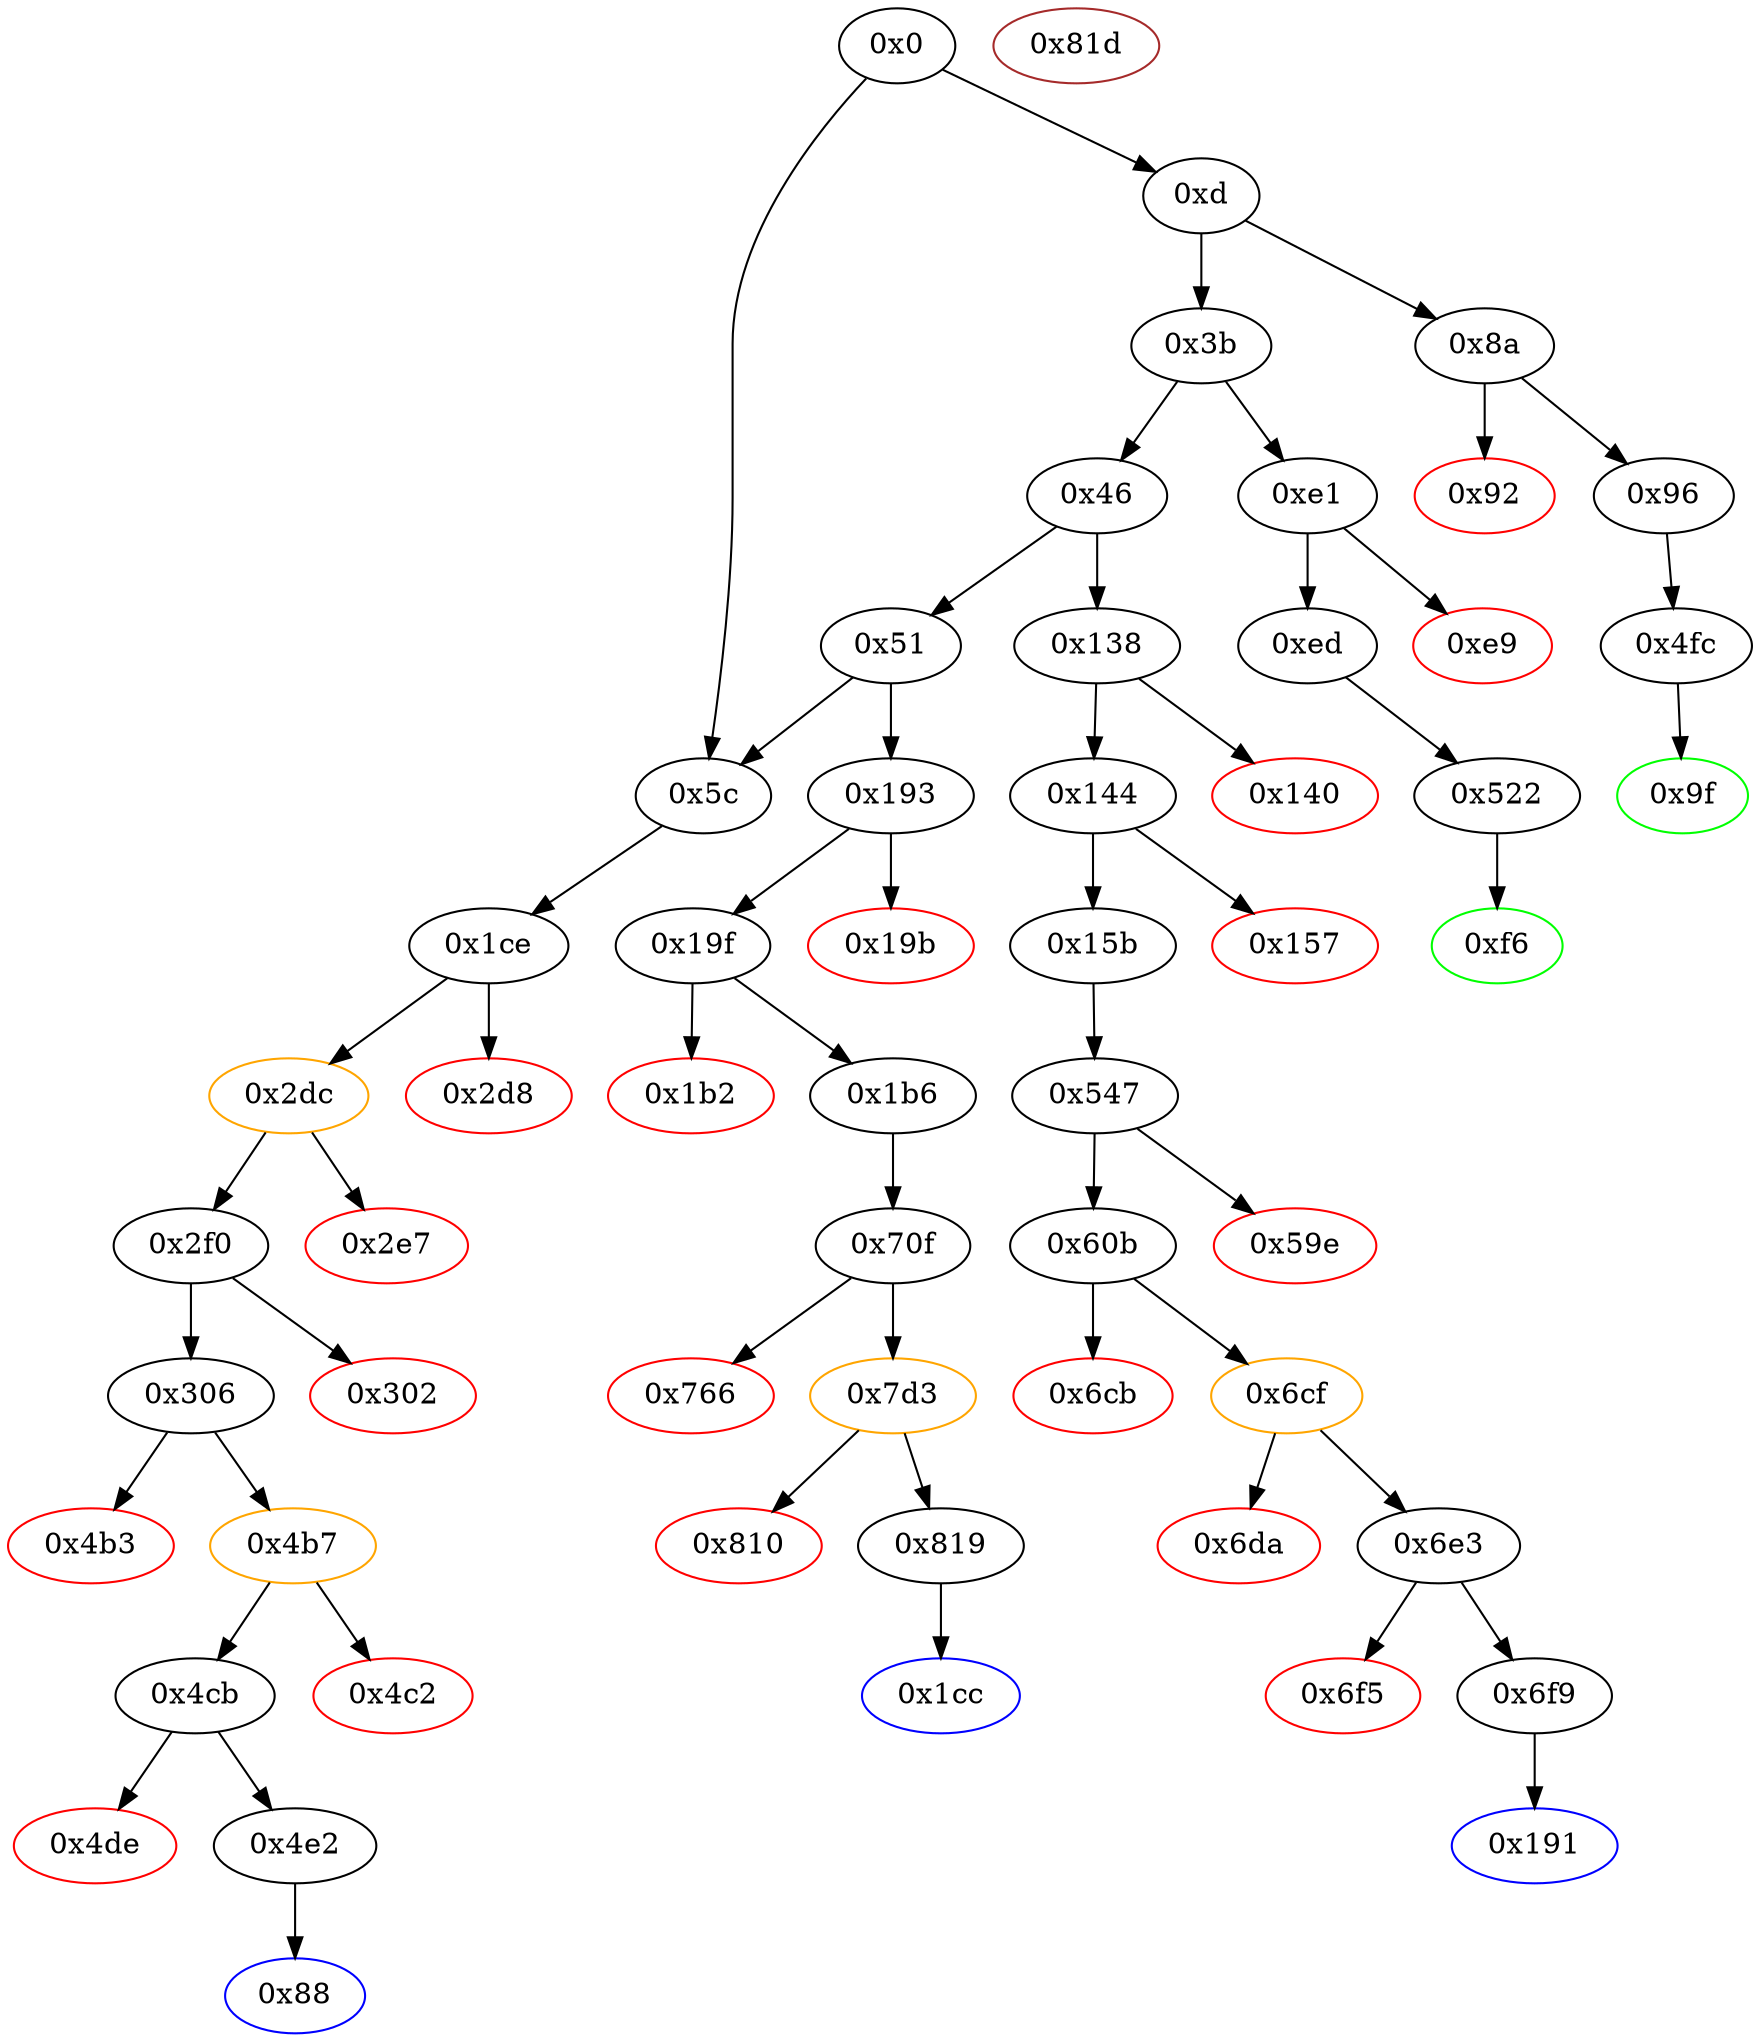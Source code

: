 strict digraph "" {
"0x4c2" [color=red, fillcolor=white, id="0x4c2", style=filled, tooltip="Block 0x4c2\n[0x4c2:0x4ca]\n---\nPredecessors: [0x4b7]\nSuccessors: []\n---\n0x4c2 RETURNDATASIZE\n0x4c3 PUSH1 0x0\n0x4c5 DUP1\n0x4c6 RETURNDATACOPY\n0x4c7 RETURNDATASIZE\n0x4c8 PUSH1 0x0\n0x4ca REVERT\n---\n0x4c2: V235 = RETURNDATASIZE\n0x4c3: V236 = 0x0\n0x4c6: RETURNDATACOPY 0x0 0x0 V235\n0x4c7: V237 = RETURNDATASIZE\n0x4c8: V238 = 0x0\n0x4ca: REVERT 0x0 V237\n---\nEntry stack: [V9, 0x88, V23, V31, V168, 0xeeeeeeeeeeeeeeeeeeeeeeeeeeeeeeeeeeeeeeee, V31, 0x818e6fecd516ecc3849daf6845e3ec868087b755, 0x818e6fecd516ecc3849daf6845e3ec868087b755, 0xcb3c28c7, V23, V220, V232]\nStack pops: 0\nStack additions: []\nExit stack: [V9, 0x88, V23, V31, V168, 0xeeeeeeeeeeeeeeeeeeeeeeeeeeeeeeeeeeeeeeee, V31, 0x818e6fecd516ecc3849daf6845e3ec868087b755, 0x818e6fecd516ecc3849daf6845e3ec868087b755, 0xcb3c28c7, V23, V220, V232]\n\nDef sites:\nV9: {0xd.0x2f}\n0x88: {0x5c.0x5d}\nV23: {0x5c.0x60}\nV31: {0x5c.0x83}\nV168: {0x306.0x316}\n0xeeeeeeeeeeeeeeeeeeeeeeeeeeeeeeeeeeeeeeee: {0x1ce.0x1d2}\nV31: {0x5c.0x83}\n0x818e6fecd516ecc3849daf6845e3ec868087b755: {0x1ce.0x1f0}\n0x818e6fecd516ecc3849daf6845e3ec868087b755: {0x306.0x33e}\n0xcb3c28c7: {0x306.0x33f}\nV23: {0x5c.0x60}\nV220: {0x306.0x495}\nV232: {0x4b7.0x4bb}\n"];
"0x4fc" [fillcolor=white, id="0x4fc", style=filled, tooltip="Block 0x4fc\n[0x4fc:0x521]\n---\nPredecessors: [0x96]\nSuccessors: [0x9f]\n---\n0x4fc JUMPDEST\n0x4fd PUSH1 0x1\n0x4ff PUSH1 0x0\n0x501 SWAP1\n0x502 SLOAD\n0x503 SWAP1\n0x504 PUSH2 0x100\n0x507 EXP\n0x508 SWAP1\n0x509 DIV\n0x50a PUSH20 0xffffffffffffffffffffffffffffffffffffffff\n0x51f AND\n0x520 DUP2\n0x521 JUMP\n---\n0x4fc: JUMPDEST \n0x4fd: V251 = 0x1\n0x4ff: V252 = 0x0\n0x502: V253 = S[0x1]\n0x504: V254 = 0x100\n0x507: V255 = EXP 0x100 0x0\n0x509: V256 = DIV V253 0x1\n0x50a: V257 = 0xffffffffffffffffffffffffffffffffffffffff\n0x51f: V258 = AND 0xffffffffffffffffffffffffffffffffffffffff V256\n0x521: JUMP 0x9f\n---\nEntry stack: [V9, 0x9f]\nStack pops: 1\nStack additions: [S0, V258]\nExit stack: [V9, 0x9f, V258]\n\nDef sites:\nV9: {0xd.0x2f}\n0x9f: {0x96.0x98}\n"];
"0x96" [fillcolor=white, id="0x96", style=filled, tooltip="Block 0x96\n[0x96:0x9e]\n---\nPredecessors: [0x8a]\nSuccessors: [0x4fc]\n---\n0x96 JUMPDEST\n0x97 POP\n0x98 PUSH2 0x9f\n0x9b PUSH2 0x4fc\n0x9e JUMP\n---\n0x96: JUMPDEST \n0x98: V37 = 0x9f\n0x9b: V38 = 0x4fc\n0x9e: JUMP 0x4fc\n---\nEntry stack: [V9, V33]\nStack pops: 1\nStack additions: [0x9f]\nExit stack: [V9, 0x9f]\n\nDef sites:\nV9: {0xd.0x2f}\nV33: {0x8a.0x8b}\n"];
"0x2d8" [color=red, fillcolor=white, id="0x2d8", style=filled, tooltip="Block 0x2d8\n[0x2d8:0x2db]\n---\nPredecessors: [0x1ce]\nSuccessors: []\n---\n0x2d8 PUSH1 0x0\n0x2da DUP1\n0x2db REVERT\n---\n0x2d8: V146 = 0x0\n0x2db: REVERT 0x0 0x0\n---\nEntry stack: [V9, 0x88, V23, V31, 0x0, 0xeeeeeeeeeeeeeeeeeeeeeeeeeeeeeeeeeeeeeeee, V31, 0x818e6fecd516ecc3849daf6845e3ec868087b755, 0x818e6fecd516ecc3849daf6845e3ec868087b755, 0x809a9e55, V137, 0x40, V139, V140, V139, 0x0, 0x818e6fecd516ecc3849daf6845e3ec868087b755, V143]\nStack pops: 0\nStack additions: []\nExit stack: [V9, 0x88, V23, V31, 0x0, 0xeeeeeeeeeeeeeeeeeeeeeeeeeeeeeeeeeeeeeeee, V31, 0x818e6fecd516ecc3849daf6845e3ec868087b755, 0x818e6fecd516ecc3849daf6845e3ec868087b755, 0x809a9e55, V137, 0x40, V139, V140, V139, 0x0, 0x818e6fecd516ecc3849daf6845e3ec868087b755, V143]\n\nDef sites:\nV9: {0xd.0x2f}\n0x88: {0x5c.0x5d}\nV23: {0x5c.0x60}\nV31: {0x5c.0x83}\n0x0: {0x1ce.0x1cf}\n0xeeeeeeeeeeeeeeeeeeeeeeeeeeeeeeeeeeeeeeee: {0x1ce.0x1d2}\nV31: {0x5c.0x83}\n0x818e6fecd516ecc3849daf6845e3ec868087b755: {0x1ce.0x1f0}\n0x818e6fecd516ecc3849daf6845e3ec868087b755: {0x1ce.0x21d}\n0x809a9e55: {0x1ce.0x21e}\nV137: {0x1ce.0x2be}\n0x40: {0x1ce.0x2c4}\nV139: {0x1ce.0x2c7}\nV140: {0x1ce.0x2ca}\nV139: {0x1ce.0x2c7}\n0x0: {0x1ce.0x2cc}\n0x818e6fecd516ecc3849daf6845e3ec868087b755: {0x1ce.0x21d}\nV143: {0x1ce.0x2d1}\n"];
"0x5c" [fillcolor=white, id="0x5c", style=filled, tooltip="Block 0x5c\n[0x5c:0x87]\n---\nPredecessors: [0x0, 0x51]\nSuccessors: [0x1ce]\n---\n0x5c JUMPDEST\n0x5d PUSH2 0x88\n0x60 CALLVALUE\n0x61 PUSH1 0x1\n0x63 PUSH1 0x0\n0x65 SWAP1\n0x66 SLOAD\n0x67 SWAP1\n0x68 PUSH2 0x100\n0x6b EXP\n0x6c SWAP1\n0x6d DIV\n0x6e PUSH20 0xffffffffffffffffffffffffffffffffffffffff\n0x83 AND\n0x84 PUSH2 0x1ce\n0x87 JUMP\n---\n0x5c: JUMPDEST \n0x5d: V22 = 0x88\n0x60: V23 = CALLVALUE\n0x61: V24 = 0x1\n0x63: V25 = 0x0\n0x66: V26 = S[0x1]\n0x68: V27 = 0x100\n0x6b: V28 = EXP 0x100 0x0\n0x6d: V29 = DIV V26 0x1\n0x6e: V30 = 0xffffffffffffffffffffffffffffffffffffffff\n0x83: V31 = AND 0xffffffffffffffffffffffffffffffffffffffff V29\n0x84: V32 = 0x1ce\n0x87: JUMP 0x1ce\n---\nEntry stack: [V9]\nStack pops: 0\nStack additions: [0x88, V23, V31]\nExit stack: [V9, 0x88, V23, V31]\n\nDef sites:\nV9: {0xd.0x2f}\n"];
"0x59e" [color=red, fillcolor=white, id="0x59e", style=filled, tooltip="Block 0x59e\n[0x59e:0x60a]\n---\nPredecessors: [0x547]\nSuccessors: []\n---\n0x59e PUSH1 0x40\n0x5a0 MLOAD\n0x5a1 PUSH32 0x8c379a000000000000000000000000000000000000000000000000000000000\n0x5c2 DUP2\n0x5c3 MSTORE\n0x5c4 PUSH1 0x4\n0x5c6 ADD\n0x5c7 DUP1\n0x5c8 DUP1\n0x5c9 PUSH1 0x20\n0x5cb ADD\n0x5cc DUP3\n0x5cd DUP2\n0x5ce SUB\n0x5cf DUP3\n0x5d0 MSTORE\n0x5d1 PUSH1 0x11\n0x5d3 DUP2\n0x5d4 MSTORE\n0x5d5 PUSH1 0x20\n0x5d7 ADD\n0x5d8 DUP1\n0x5d9 PUSH32 0x4d75737420626520746865206f776e6572000000000000000000000000000000\n0x5fa DUP2\n0x5fb MSTORE\n0x5fc POP\n0x5fd PUSH1 0x20\n0x5ff ADD\n0x600 SWAP2\n0x601 POP\n0x602 POP\n0x603 PUSH1 0x40\n0x605 MLOAD\n0x606 DUP1\n0x607 SWAP2\n0x608 SUB\n0x609 SWAP1\n0x60a REVERT\n---\n0x59e: V282 = 0x40\n0x5a0: V283 = M[0x40]\n0x5a1: V284 = 0x8c379a000000000000000000000000000000000000000000000000000000000\n0x5c3: M[V283] = 0x8c379a000000000000000000000000000000000000000000000000000000000\n0x5c4: V285 = 0x4\n0x5c6: V286 = ADD 0x4 V283\n0x5c9: V287 = 0x20\n0x5cb: V288 = ADD 0x20 V286\n0x5ce: V289 = SUB V288 V286\n0x5d0: M[V286] = V289\n0x5d1: V290 = 0x11\n0x5d4: M[V288] = 0x11\n0x5d5: V291 = 0x20\n0x5d7: V292 = ADD 0x20 V288\n0x5d9: V293 = 0x4d75737420626520746865206f776e6572000000000000000000000000000000\n0x5fb: M[V292] = 0x4d75737420626520746865206f776e6572000000000000000000000000000000\n0x5fd: V294 = 0x20\n0x5ff: V295 = ADD 0x20 V292\n0x603: V296 = 0x40\n0x605: V297 = M[0x40]\n0x608: V298 = SUB V295 V297\n0x60a: REVERT V297 V298\n---\nEntry stack: [V9, 0x191, V83, V86]\nStack pops: 0\nStack additions: []\nExit stack: [V9, 0x191, V83, V86]\n\nDef sites:\nV9: {0xd.0x2f}\n0x191: {0x144.0x146}\nV83: {0x15b.0x177}\nV86: {0x15b.0x181}\n"];
"0x193" [fillcolor=white, id="0x193", style=filled, tooltip="Block 0x193\n[0x193:0x19a]\n---\nPredecessors: [0x51]\nSuccessors: [0x19b, 0x19f]\n---\n0x193 JUMPDEST\n0x194 CALLVALUE\n0x195 DUP1\n0x196 ISZERO\n0x197 PUSH2 0x19f\n0x19a JUMPI\n---\n0x193: JUMPDEST \n0x194: V90 = CALLVALUE\n0x196: V91 = ISZERO V90\n0x197: V92 = 0x19f\n0x19a: JUMPI 0x19f V91\n---\nEntry stack: [V9]\nStack pops: 0\nStack additions: [V90]\nExit stack: [V9, V90]\n\nDef sites:\nV9: {0xd.0x2f}\n"];
"0x6da" [color=red, fillcolor=white, id="0x6da", style=filled, tooltip="Block 0x6da\n[0x6da:0x6e2]\n---\nPredecessors: [0x6cf]\nSuccessors: []\n---\n0x6da RETURNDATASIZE\n0x6db PUSH1 0x0\n0x6dd DUP1\n0x6de RETURNDATACOPY\n0x6df RETURNDATASIZE\n0x6e0 PUSH1 0x0\n0x6e2 REVERT\n---\n0x6da: V340 = RETURNDATASIZE\n0x6db: V341 = 0x0\n0x6de: RETURNDATACOPY 0x0 0x0 V340\n0x6df: V342 = RETURNDATASIZE\n0x6e0: V343 = 0x0\n0x6e2: REVERT 0x0 V342\n---\nEntry stack: [V9, 0x191, V83, V86, V300, 0xa9059cbb, V324, V337]\nStack pops: 0\nStack additions: []\nExit stack: [V9, 0x191, V83, V86, V300, 0xa9059cbb, V324, V337]\n\nDef sites:\nV9: {0xd.0x2f}\n0x191: {0x144.0x146}\nV83: {0x15b.0x177}\nV86: {0x15b.0x181}\nV300: {0x60b.0x622}\n0xa9059cbb: {0x60b.0x623}\nV324: {0x60b.0x6b1}\nV337: {0x6cf.0x6d3}\n"];
"0x1b2" [color=red, fillcolor=white, id="0x1b2", style=filled, tooltip="Block 0x1b2\n[0x1b2:0x1b5]\n---\nPredecessors: [0x19f]\nSuccessors: []\n---\n0x1b2 PUSH1 0x0\n0x1b4 DUP1\n0x1b5 REVERT\n---\n0x1b2: V102 = 0x0\n0x1b5: REVERT 0x0 0x0\n---\nEntry stack: [V9, 0x1cc, 0x4, V97]\nStack pops: 0\nStack additions: []\nExit stack: [V9, 0x1cc, 0x4, V97]\n\nDef sites:\nV9: {0xd.0x2f}\n0x1cc: {0x19f.0x1a1}\n0x4: {0x19f.0x1a4}\nV97: {0x19f.0x1a8}\n"];
"0x60b" [fillcolor=white, id="0x60b", style=filled, tooltip="Block 0x60b\n[0x60b:0x6ca]\n---\nPredecessors: [0x547]\nSuccessors: [0x6cb, 0x6cf]\n---\n0x60b JUMPDEST\n0x60c DUP2\n0x60d PUSH20 0xffffffffffffffffffffffffffffffffffffffff\n0x622 AND\n0x623 PUSH4 0xa9059cbb\n0x628 PUSH1 0x0\n0x62a DUP1\n0x62b SWAP1\n0x62c SLOAD\n0x62d SWAP1\n0x62e PUSH2 0x100\n0x631 EXP\n0x632 SWAP1\n0x633 DIV\n0x634 PUSH20 0xffffffffffffffffffffffffffffffffffffffff\n0x649 AND\n0x64a DUP4\n0x64b PUSH1 0x40\n0x64d MLOAD\n0x64e DUP4\n0x64f PUSH4 0xffffffff\n0x654 AND\n0x655 PUSH29 0x100000000000000000000000000000000000000000000000000000000\n0x673 MUL\n0x674 DUP2\n0x675 MSTORE\n0x676 PUSH1 0x4\n0x678 ADD\n0x679 DUP1\n0x67a DUP4\n0x67b PUSH20 0xffffffffffffffffffffffffffffffffffffffff\n0x690 AND\n0x691 PUSH20 0xffffffffffffffffffffffffffffffffffffffff\n0x6a6 AND\n0x6a7 DUP2\n0x6a8 MSTORE\n0x6a9 PUSH1 0x20\n0x6ab ADD\n0x6ac DUP3\n0x6ad DUP2\n0x6ae MSTORE\n0x6af PUSH1 0x20\n0x6b1 ADD\n0x6b2 SWAP3\n0x6b3 POP\n0x6b4 POP\n0x6b5 POP\n0x6b6 PUSH1 0x20\n0x6b8 PUSH1 0x40\n0x6ba MLOAD\n0x6bb DUP1\n0x6bc DUP4\n0x6bd SUB\n0x6be DUP2\n0x6bf PUSH1 0x0\n0x6c1 DUP8\n0x6c2 DUP1\n0x6c3 EXTCODESIZE\n0x6c4 ISZERO\n0x6c5 DUP1\n0x6c6 ISZERO\n0x6c7 PUSH2 0x6cf\n0x6ca JUMPI\n---\n0x60b: JUMPDEST \n0x60d: V299 = 0xffffffffffffffffffffffffffffffffffffffff\n0x622: V300 = AND 0xffffffffffffffffffffffffffffffffffffffff V83\n0x623: V301 = 0xa9059cbb\n0x628: V302 = 0x0\n0x62c: V303 = S[0x0]\n0x62e: V304 = 0x100\n0x631: V305 = EXP 0x100 0x0\n0x633: V306 = DIV V303 0x1\n0x634: V307 = 0xffffffffffffffffffffffffffffffffffffffff\n0x649: V308 = AND 0xffffffffffffffffffffffffffffffffffffffff V306\n0x64b: V309 = 0x40\n0x64d: V310 = M[0x40]\n0x64f: V311 = 0xffffffff\n0x654: V312 = AND 0xffffffff 0xa9059cbb\n0x655: V313 = 0x100000000000000000000000000000000000000000000000000000000\n0x673: V314 = MUL 0x100000000000000000000000000000000000000000000000000000000 0xa9059cbb\n0x675: M[V310] = 0xa9059cbb00000000000000000000000000000000000000000000000000000000\n0x676: V315 = 0x4\n0x678: V316 = ADD 0x4 V310\n0x67b: V317 = 0xffffffffffffffffffffffffffffffffffffffff\n0x690: V318 = AND 0xffffffffffffffffffffffffffffffffffffffff V308\n0x691: V319 = 0xffffffffffffffffffffffffffffffffffffffff\n0x6a6: V320 = AND 0xffffffffffffffffffffffffffffffffffffffff V318\n0x6a8: M[V316] = V320\n0x6a9: V321 = 0x20\n0x6ab: V322 = ADD 0x20 V316\n0x6ae: M[V322] = V86\n0x6af: V323 = 0x20\n0x6b1: V324 = ADD 0x20 V322\n0x6b6: V325 = 0x20\n0x6b8: V326 = 0x40\n0x6ba: V327 = M[0x40]\n0x6bd: V328 = SUB V324 V327\n0x6bf: V329 = 0x0\n0x6c3: V330 = EXTCODESIZE V300\n0x6c4: V331 = ISZERO V330\n0x6c6: V332 = ISZERO V331\n0x6c7: V333 = 0x6cf\n0x6ca: JUMPI 0x6cf V332\n---\nEntry stack: [V9, 0x191, V83, V86]\nStack pops: 2\nStack additions: [S1, S0, V300, 0xa9059cbb, V324, 0x20, V327, V328, V327, 0x0, V300, V331]\nExit stack: [V9, 0x191, V83, V86, V300, 0xa9059cbb, V324, 0x20, V327, V328, V327, 0x0, V300, V331]\n\nDef sites:\nV9: {0xd.0x2f}\n0x191: {0x144.0x146}\nV83: {0x15b.0x177}\nV86: {0x15b.0x181}\n"];
"0x810" [color=red, fillcolor=white, id="0x810", style=filled, tooltip="Block 0x810\n[0x810:0x818]\n---\nPredecessors: [0x7d3]\nSuccessors: []\n---\n0x810 RETURNDATASIZE\n0x811 PUSH1 0x0\n0x813 DUP1\n0x814 RETURNDATACOPY\n0x815 RETURNDATASIZE\n0x816 PUSH1 0x0\n0x818 REVERT\n---\n0x810: V405 = RETURNDATASIZE\n0x811: V406 = 0x0\n0x814: RETURNDATACOPY 0x0 0x0 V405\n0x815: V407 = RETURNDATASIZE\n0x816: V408 = 0x0\n0x818: REVERT 0x0 V407\n---\nEntry stack: [V9, 0x1cc, V104, V402]\nStack pops: 0\nStack additions: []\nExit stack: [V9, 0x1cc, V104, V402]\n\nDef sites:\nV9: {0xd.0x2f}\n0x1cc: {0x19f.0x1a1}\nV104: {0x1b6.0x1bc}\nV402: {0x7d3.0x809}\n"];
"0x9f" [color=green, fillcolor=white, id="0x9f", style=filled, tooltip="Block 0x9f\n[0x9f:0xe0]\n---\nPredecessors: [0x4fc]\nSuccessors: []\n---\n0x9f JUMPDEST\n0xa0 PUSH1 0x40\n0xa2 MLOAD\n0xa3 DUP1\n0xa4 DUP3\n0xa5 PUSH20 0xffffffffffffffffffffffffffffffffffffffff\n0xba AND\n0xbb PUSH20 0xffffffffffffffffffffffffffffffffffffffff\n0xd0 AND\n0xd1 DUP2\n0xd2 MSTORE\n0xd3 PUSH1 0x20\n0xd5 ADD\n0xd6 SWAP2\n0xd7 POP\n0xd8 POP\n0xd9 PUSH1 0x40\n0xdb MLOAD\n0xdc DUP1\n0xdd SWAP2\n0xde SUB\n0xdf SWAP1\n0xe0 RETURN\n---\n0x9f: JUMPDEST \n0xa0: V39 = 0x40\n0xa2: V40 = M[0x40]\n0xa5: V41 = 0xffffffffffffffffffffffffffffffffffffffff\n0xba: V42 = AND 0xffffffffffffffffffffffffffffffffffffffff V258\n0xbb: V43 = 0xffffffffffffffffffffffffffffffffffffffff\n0xd0: V44 = AND 0xffffffffffffffffffffffffffffffffffffffff V42\n0xd2: M[V40] = V44\n0xd3: V45 = 0x20\n0xd5: V46 = ADD 0x20 V40\n0xd9: V47 = 0x40\n0xdb: V48 = M[0x40]\n0xde: V49 = SUB V46 V48\n0xe0: RETURN V48 V49\n---\nEntry stack: [V9, 0x9f, V258]\nStack pops: 1\nStack additions: []\nExit stack: [V9, 0x9f]\n\nDef sites:\nV9: {0xd.0x2f}\n0x9f: {0x96.0x98}\nV258: {0x4fc.0x51f}\n"];
"0x0" [fillcolor=white, id="0x0", style=filled, tooltip="Block 0x0\n[0x0:0xc]\n---\nPredecessors: []\nSuccessors: [0xd, 0x5c]\n---\n0x0 PUSH1 0x80\n0x2 PUSH1 0x40\n0x4 MSTORE\n0x5 PUSH1 0x4\n0x7 CALLDATASIZE\n0x8 LT\n0x9 PUSH2 0x5c\n0xc JUMPI\n---\n0x0: V0 = 0x80\n0x2: V1 = 0x40\n0x4: M[0x40] = 0x80\n0x5: V2 = 0x4\n0x7: V3 = CALLDATASIZE\n0x8: V4 = LT V3 0x4\n0x9: V5 = 0x5c\n0xc: JUMPI 0x5c V4\n---\nEntry stack: []\nStack pops: 0\nStack additions: []\nExit stack: []\n\nDef sites:\n"];
"0x81d" [color=brown, fillcolor=white, id="0x81d", style=filled, tooltip="Block 0x81d\n[0x81d:0x848]\n---\nPredecessors: []\nSuccessors: []\n---\n0x81d INVALID\n0x81e LOG1\n0x81f PUSH6 0x627a7a723058\n0x826 SHA3\n0x827 SSTORE\n0x828 CREATE\n0x829 MISSING 0xab\n0x82a DUP10\n0x82b MISSING 0xb4\n0x82c MISSING 0x5d\n0x82d SGT\n0x82e MISSING 0xf6\n0x82f MISSING 0xb6\n0x830 MISSING 0xb3\n0x831 SWAP4\n0x832 SUB\n0x833 PUSH19 0x72eae03bd227c26c0c8acc9659eb823000c189\n0x847 STOP\n0x848 MISSING 0x29\n---\n0x81d: INVALID \n0x81e: LOG S0 S1 S2\n0x81f: V409 = 0x627a7a723058\n0x826: V410 = SHA3 0x627a7a723058 S3\n0x827: S[V410] = S4\n0x828: V411 = CREATE S5 S6 S7\n0x829: MISSING 0xab\n0x82b: MISSING 0xb4\n0x82c: MISSING 0x5d\n0x82d: V412 = SGT S0 S1\n0x82e: MISSING 0xf6\n0x82f: MISSING 0xb6\n0x830: MISSING 0xb3\n0x832: V413 = SUB S4 S1\n0x833: V414 = 0x72eae03bd227c26c0c8acc9659eb823000c189\n0x847: STOP \n0x848: MISSING 0x29\n---\nEntry stack: []\nStack pops: 0\nStack additions: [V411, S9, S0, S1, S2, S3, S4, S5, S6, S7, S8, S9, V412, 0x72eae03bd227c26c0c8acc9659eb823000c189, V413, S2, S3, S0]\nExit stack: []\n\nDef sites:\n"];
"0x1cc" [color=blue, fillcolor=white, id="0x1cc", style=filled, tooltip="Block 0x1cc\n[0x1cc:0x1cd]\n---\nPredecessors: [0x819]\nSuccessors: []\n---\n0x1cc JUMPDEST\n0x1cd STOP\n---\n0x1cc: JUMPDEST \n0x1cd: STOP \n---\nEntry stack: [V9]\nStack pops: 0\nStack additions: []\nExit stack: [V9]\n\nDef sites:\nV9: {0xd.0x2f}\n"];
"0x6cb" [color=red, fillcolor=white, id="0x6cb", style=filled, tooltip="Block 0x6cb\n[0x6cb:0x6ce]\n---\nPredecessors: [0x60b]\nSuccessors: []\n---\n0x6cb PUSH1 0x0\n0x6cd DUP1\n0x6ce REVERT\n---\n0x6cb: V334 = 0x0\n0x6ce: REVERT 0x0 0x0\n---\nEntry stack: [V9, 0x191, V83, V86, V300, 0xa9059cbb, V324, 0x20, V327, V328, V327, 0x0, V300, V331]\nStack pops: 0\nStack additions: []\nExit stack: [V9, 0x191, V83, V86, V300, 0xa9059cbb, V324, 0x20, V327, V328, V327, 0x0, V300, V331]\n\nDef sites:\nV9: {0xd.0x2f}\n0x191: {0x144.0x146}\nV83: {0x15b.0x177}\nV86: {0x15b.0x181}\nV300: {0x60b.0x622}\n0xa9059cbb: {0x60b.0x623}\nV324: {0x60b.0x6b1}\n0x20: {0x60b.0x6b6}\nV327: {0x60b.0x6ba}\nV328: {0x60b.0x6bd}\nV327: {0x60b.0x6ba}\n0x0: {0x60b.0x6bf}\nV300: {0x60b.0x622}\nV331: {0x60b.0x6c4}\n"];
"0x4b3" [color=red, fillcolor=white, id="0x4b3", style=filled, tooltip="Block 0x4b3\n[0x4b3:0x4b6]\n---\nPredecessors: [0x306]\nSuccessors: []\n---\n0x4b3 PUSH1 0x0\n0x4b5 DUP1\n0x4b6 REVERT\n---\n0x4b3: V229 = 0x0\n0x4b6: REVERT 0x0 0x0\n---\nEntry stack: [V9, 0x88, V23, V31, V168, 0xeeeeeeeeeeeeeeeeeeeeeeeeeeeeeeeeeeeeeeee, V31, 0x818e6fecd516ecc3849daf6845e3ec868087b755, 0x818e6fecd516ecc3849daf6845e3ec868087b755, 0xcb3c28c7, V23, V220, 0x20, V223, V224, V223, V23, 0x818e6fecd516ecc3849daf6845e3ec868087b755, V226]\nStack pops: 0\nStack additions: []\nExit stack: [V9, 0x88, V23, V31, V168, 0xeeeeeeeeeeeeeeeeeeeeeeeeeeeeeeeeeeeeeeee, V31, 0x818e6fecd516ecc3849daf6845e3ec868087b755, 0x818e6fecd516ecc3849daf6845e3ec868087b755, 0xcb3c28c7, V23, V220, 0x20, V223, V224, V223, V23, 0x818e6fecd516ecc3849daf6845e3ec868087b755, V226]\n\nDef sites:\nV9: {0xd.0x2f}\n0x88: {0x5c.0x5d}\nV23: {0x5c.0x60}\nV31: {0x5c.0x83}\nV168: {0x306.0x316}\n0xeeeeeeeeeeeeeeeeeeeeeeeeeeeeeeeeeeeeeeee: {0x1ce.0x1d2}\nV31: {0x5c.0x83}\n0x818e6fecd516ecc3849daf6845e3ec868087b755: {0x1ce.0x1f0}\n0x818e6fecd516ecc3849daf6845e3ec868087b755: {0x306.0x33e}\n0xcb3c28c7: {0x306.0x33f}\nV23: {0x5c.0x60}\nV220: {0x306.0x495}\n0x20: {0x306.0x49f}\nV223: {0x306.0x4a3}\nV224: {0x306.0x4a6}\nV223: {0x306.0x4a3}\nV23: {0x5c.0x60}\n0x818e6fecd516ecc3849daf6845e3ec868087b755: {0x306.0x33e}\nV226: {0x306.0x4ac}\n"];
"0x6f9" [fillcolor=white, id="0x6f9", style=filled, tooltip="Block 0x6f9\n[0x6f9:0x70e]\n---\nPredecessors: [0x6e3]\nSuccessors: [0x191]\n---\n0x6f9 JUMPDEST\n0x6fa DUP2\n0x6fb ADD\n0x6fc SWAP1\n0x6fd DUP1\n0x6fe DUP1\n0x6ff MLOAD\n0x700 SWAP1\n0x701 PUSH1 0x20\n0x703 ADD\n0x704 SWAP1\n0x705 SWAP3\n0x706 SWAP2\n0x707 SWAP1\n0x708 POP\n0x709 POP\n0x70a POP\n0x70b POP\n0x70c POP\n0x70d POP\n0x70e JUMP\n---\n0x6f9: JUMPDEST \n0x6fb: V352 = ADD V345 V346\n0x6ff: V353 = M[V345]\n0x701: V354 = 0x20\n0x703: V355 = ADD 0x20 V345\n0x70e: JUMP 0x191\n---\nEntry stack: [V9, 0x191, V83, V86, V345, V346]\nStack pops: 5\nStack additions: []\nExit stack: [V9]\n\nDef sites:\nV9: {0xd.0x2f}\n0x191: {0x144.0x146}\nV83: {0x15b.0x177}\nV86: {0x15b.0x181}\nV345: {0x6e3.0x6ea}\nV346: {0x6e3.0x6eb}\n"];
"0x4b7" [color=orange, fillcolor=white, id="0x4b7", style=filled, tooltip="Block 0x4b7\n[0x4b7:0x4c1]\n---\nPredecessors: [0x306]\nSuccessors: [0x4c2, 0x4cb]\n---\n0x4b7 JUMPDEST\n0x4b8 POP\n0x4b9 GAS\n0x4ba CALL\n0x4bb ISZERO\n0x4bc DUP1\n0x4bd ISZERO\n0x4be PUSH2 0x4cb\n0x4c1 JUMPI\n---\n0x4b7: JUMPDEST \n0x4b9: V230 = GAS\n0x4ba: V231 = CALL V230 0x818e6fecd516ecc3849daf6845e3ec868087b755 V23 V223 V224 V223 0x20\n0x4bb: V232 = ISZERO V231\n0x4bd: V233 = ISZERO V232\n0x4be: V234 = 0x4cb\n0x4c1: JUMPI 0x4cb V233\n---\nEntry stack: [V9, 0x88, V23, V31, V168, 0xeeeeeeeeeeeeeeeeeeeeeeeeeeeeeeeeeeeeeeee, V31, 0x818e6fecd516ecc3849daf6845e3ec868087b755, 0x818e6fecd516ecc3849daf6845e3ec868087b755, 0xcb3c28c7, V23, V220, 0x20, V223, V224, V223, V23, 0x818e6fecd516ecc3849daf6845e3ec868087b755, V226]\nStack pops: 7\nStack additions: [V232]\nExit stack: [V9, 0x88, V23, V31, V168, 0xeeeeeeeeeeeeeeeeeeeeeeeeeeeeeeeeeeeeeeee, V31, 0x818e6fecd516ecc3849daf6845e3ec868087b755, 0x818e6fecd516ecc3849daf6845e3ec868087b755, 0xcb3c28c7, V23, V220, V232]\n\nDef sites:\nV9: {0xd.0x2f}\n0x88: {0x5c.0x5d}\nV23: {0x5c.0x60}\nV31: {0x5c.0x83}\nV168: {0x306.0x316}\n0xeeeeeeeeeeeeeeeeeeeeeeeeeeeeeeeeeeeeeeee: {0x1ce.0x1d2}\nV31: {0x5c.0x83}\n0x818e6fecd516ecc3849daf6845e3ec868087b755: {0x1ce.0x1f0}\n0x818e6fecd516ecc3849daf6845e3ec868087b755: {0x306.0x33e}\n0xcb3c28c7: {0x306.0x33f}\nV23: {0x5c.0x60}\nV220: {0x306.0x495}\n0x20: {0x306.0x49f}\nV223: {0x306.0x4a3}\nV224: {0x306.0x4a6}\nV223: {0x306.0x4a3}\nV23: {0x5c.0x60}\n0x818e6fecd516ecc3849daf6845e3ec868087b755: {0x306.0x33e}\nV226: {0x306.0x4ac}\n"];
"0x19b" [color=red, fillcolor=white, id="0x19b", style=filled, tooltip="Block 0x19b\n[0x19b:0x19e]\n---\nPredecessors: [0x193]\nSuccessors: []\n---\n0x19b PUSH1 0x0\n0x19d DUP1\n0x19e REVERT\n---\n0x19b: V93 = 0x0\n0x19e: REVERT 0x0 0x0\n---\nEntry stack: [V9, V90]\nStack pops: 0\nStack additions: []\nExit stack: [V9, V90]\n\nDef sites:\nV9: {0xd.0x2f}\nV90: {0x193.0x194}\n"];
"0x6f5" [color=red, fillcolor=white, id="0x6f5", style=filled, tooltip="Block 0x6f5\n[0x6f5:0x6f8]\n---\nPredecessors: [0x6e3]\nSuccessors: []\n---\n0x6f5 PUSH1 0x0\n0x6f7 DUP1\n0x6f8 REVERT\n---\n0x6f5: V351 = 0x0\n0x6f8: REVERT 0x0 0x0\n---\nEntry stack: [V9, 0x191, V83, V86, V345, V346]\nStack pops: 0\nStack additions: []\nExit stack: [V9, 0x191, V83, V86, V345, V346]\n\nDef sites:\nV9: {0xd.0x2f}\n0x191: {0x144.0x146}\nV83: {0x15b.0x177}\nV86: {0x15b.0x181}\nV345: {0x6e3.0x6ea}\nV346: {0x6e3.0x6eb}\n"];
"0x522" [fillcolor=white, id="0x522", style=filled, tooltip="Block 0x522\n[0x522:0x546]\n---\nPredecessors: [0xed]\nSuccessors: [0xf6]\n---\n0x522 JUMPDEST\n0x523 PUSH1 0x0\n0x525 DUP1\n0x526 SWAP1\n0x527 SLOAD\n0x528 SWAP1\n0x529 PUSH2 0x100\n0x52c EXP\n0x52d SWAP1\n0x52e DIV\n0x52f PUSH20 0xffffffffffffffffffffffffffffffffffffffff\n0x544 AND\n0x545 DUP2\n0x546 JUMP\n---\n0x522: JUMPDEST \n0x523: V259 = 0x0\n0x527: V260 = S[0x0]\n0x529: V261 = 0x100\n0x52c: V262 = EXP 0x100 0x0\n0x52e: V263 = DIV V260 0x1\n0x52f: V264 = 0xffffffffffffffffffffffffffffffffffffffff\n0x544: V265 = AND 0xffffffffffffffffffffffffffffffffffffffff V263\n0x546: JUMP 0xf6\n---\nEntry stack: [V9, 0xf6]\nStack pops: 1\nStack additions: [S0, V265]\nExit stack: [V9, 0xf6, V265]\n\nDef sites:\nV9: {0xd.0x2f}\n0xf6: {0xed.0xef}\n"];
"0x92" [color=red, fillcolor=white, id="0x92", style=filled, tooltip="Block 0x92\n[0x92:0x95]\n---\nPredecessors: [0x8a]\nSuccessors: []\n---\n0x92 PUSH1 0x0\n0x94 DUP1\n0x95 REVERT\n---\n0x92: V36 = 0x0\n0x95: REVERT 0x0 0x0\n---\nEntry stack: [V9, V33]\nStack pops: 0\nStack additions: []\nExit stack: [V9, V33]\n\nDef sites:\nV9: {0xd.0x2f}\nV33: {0x8a.0x8b}\n"];
"0x2e7" [color=red, fillcolor=white, id="0x2e7", style=filled, tooltip="Block 0x2e7\n[0x2e7:0x2ef]\n---\nPredecessors: [0x2dc]\nSuccessors: []\n---\n0x2e7 RETURNDATASIZE\n0x2e8 PUSH1 0x0\n0x2ea DUP1\n0x2eb RETURNDATACOPY\n0x2ec RETURNDATASIZE\n0x2ed PUSH1 0x0\n0x2ef REVERT\n---\n0x2e7: V152 = RETURNDATASIZE\n0x2e8: V153 = 0x0\n0x2eb: RETURNDATACOPY 0x0 0x0 V152\n0x2ec: V154 = RETURNDATASIZE\n0x2ed: V155 = 0x0\n0x2ef: REVERT 0x0 V154\n---\nEntry stack: [V9, 0x88, V23, V31, 0x0, 0xeeeeeeeeeeeeeeeeeeeeeeeeeeeeeeeeeeeeeeee, V31, 0x818e6fecd516ecc3849daf6845e3ec868087b755, 0x818e6fecd516ecc3849daf6845e3ec868087b755, 0x809a9e55, V137, V149]\nStack pops: 0\nStack additions: []\nExit stack: [V9, 0x88, V23, V31, 0x0, 0xeeeeeeeeeeeeeeeeeeeeeeeeeeeeeeeeeeeeeeee, V31, 0x818e6fecd516ecc3849daf6845e3ec868087b755, 0x818e6fecd516ecc3849daf6845e3ec868087b755, 0x809a9e55, V137, V149]\n\nDef sites:\nV9: {0xd.0x2f}\n0x88: {0x5c.0x5d}\nV23: {0x5c.0x60}\nV31: {0x5c.0x83}\n0x0: {0x1ce.0x1cf}\n0xeeeeeeeeeeeeeeeeeeeeeeeeeeeeeeeeeeeeeeee: {0x1ce.0x1d2}\nV31: {0x5c.0x83}\n0x818e6fecd516ecc3849daf6845e3ec868087b755: {0x1ce.0x1f0}\n0x818e6fecd516ecc3849daf6845e3ec868087b755: {0x1ce.0x21d}\n0x809a9e55: {0x1ce.0x21e}\nV137: {0x1ce.0x2be}\nV149: {0x2dc.0x2e0}\n"];
"0x2dc" [color=orange, fillcolor=white, id="0x2dc", style=filled, tooltip="Block 0x2dc\n[0x2dc:0x2e6]\n---\nPredecessors: [0x1ce]\nSuccessors: [0x2e7, 0x2f0]\n---\n0x2dc JUMPDEST\n0x2dd POP\n0x2de GAS\n0x2df CALL\n0x2e0 ISZERO\n0x2e1 DUP1\n0x2e2 ISZERO\n0x2e3 PUSH2 0x2f0\n0x2e6 JUMPI\n---\n0x2dc: JUMPDEST \n0x2de: V147 = GAS\n0x2df: V148 = CALL V147 0x818e6fecd516ecc3849daf6845e3ec868087b755 0x0 V139 V140 V139 0x40\n0x2e0: V149 = ISZERO V148\n0x2e2: V150 = ISZERO V149\n0x2e3: V151 = 0x2f0\n0x2e6: JUMPI 0x2f0 V150\n---\nEntry stack: [V9, 0x88, V23, V31, 0x0, 0xeeeeeeeeeeeeeeeeeeeeeeeeeeeeeeeeeeeeeeee, V31, 0x818e6fecd516ecc3849daf6845e3ec868087b755, 0x818e6fecd516ecc3849daf6845e3ec868087b755, 0x809a9e55, V137, 0x40, V139, V140, V139, 0x0, 0x818e6fecd516ecc3849daf6845e3ec868087b755, V143]\nStack pops: 7\nStack additions: [V149]\nExit stack: [V9, 0x88, V23, V31, 0x0, 0xeeeeeeeeeeeeeeeeeeeeeeeeeeeeeeeeeeeeeeee, V31, 0x818e6fecd516ecc3849daf6845e3ec868087b755, 0x818e6fecd516ecc3849daf6845e3ec868087b755, 0x809a9e55, V137, V149]\n\nDef sites:\nV9: {0xd.0x2f}\n0x88: {0x5c.0x5d}\nV23: {0x5c.0x60}\nV31: {0x5c.0x83}\n0x0: {0x1ce.0x1cf}\n0xeeeeeeeeeeeeeeeeeeeeeeeeeeeeeeeeeeeeeeee: {0x1ce.0x1d2}\nV31: {0x5c.0x83}\n0x818e6fecd516ecc3849daf6845e3ec868087b755: {0x1ce.0x1f0}\n0x818e6fecd516ecc3849daf6845e3ec868087b755: {0x1ce.0x21d}\n0x809a9e55: {0x1ce.0x21e}\nV137: {0x1ce.0x2be}\n0x40: {0x1ce.0x2c4}\nV139: {0x1ce.0x2c7}\nV140: {0x1ce.0x2ca}\nV139: {0x1ce.0x2c7}\n0x0: {0x1ce.0x2cc}\n0x818e6fecd516ecc3849daf6845e3ec868087b755: {0x1ce.0x21d}\nV143: {0x1ce.0x2d1}\n"];
"0x4e2" [fillcolor=white, id="0x4e2", style=filled, tooltip="Block 0x4e2\n[0x4e2:0x4fb]\n---\nPredecessors: [0x4cb]\nSuccessors: [0x88]\n---\n0x4e2 JUMPDEST\n0x4e3 DUP2\n0x4e4 ADD\n0x4e5 SWAP1\n0x4e6 DUP1\n0x4e7 DUP1\n0x4e8 MLOAD\n0x4e9 SWAP1\n0x4ea PUSH1 0x20\n0x4ec ADD\n0x4ed SWAP1\n0x4ee SWAP3\n0x4ef SWAP2\n0x4f0 SWAP1\n0x4f1 POP\n0x4f2 POP\n0x4f3 POP\n0x4f4 POP\n0x4f5 POP\n0x4f6 POP\n0x4f7 POP\n0x4f8 POP\n0x4f9 POP\n0x4fa POP\n0x4fb JUMP\n---\n0x4e2: JUMPDEST \n0x4e4: V247 = ADD V240 V241\n0x4e8: V248 = M[V240]\n0x4ea: V249 = 0x20\n0x4ec: V250 = ADD 0x20 V240\n0x4fb: JUMP 0x88\n---\nEntry stack: [V9, 0x88, V23, V31, V168, 0xeeeeeeeeeeeeeeeeeeeeeeeeeeeeeeeeeeeeeeee, V31, 0x818e6fecd516ecc3849daf6845e3ec868087b755, V240, V241]\nStack pops: 9\nStack additions: []\nExit stack: [V9]\n\nDef sites:\nV9: {0xd.0x2f}\n0x88: {0x5c.0x5d}\nV23: {0x5c.0x60}\nV31: {0x5c.0x83}\nV168: {0x306.0x316}\n0xeeeeeeeeeeeeeeeeeeeeeeeeeeeeeeeeeeeeeeee: {0x1ce.0x1d2}\nV31: {0x5c.0x83}\n0x818e6fecd516ecc3849daf6845e3ec868087b755: {0x1ce.0x1f0}\nV240: {0x4cb.0x4d3}\nV241: {0x4cb.0x4d4}\n"];
"0x1ce" [fillcolor=white, id="0x1ce", style=filled, tooltip="Block 0x1ce\n[0x1ce:0x2d7]\n---\nPredecessors: [0x5c]\nSuccessors: [0x2d8, 0x2dc]\n---\n0x1ce JUMPDEST\n0x1cf PUSH1 0x0\n0x1d1 DUP1\n0x1d2 PUSH20 0xeeeeeeeeeeeeeeeeeeeeeeeeeeeeeeeeeeeeeeee\n0x1e7 SWAP1\n0x1e8 POP\n0x1e9 PUSH1 0x0\n0x1eb DUP4\n0x1ec SWAP1\n0x1ed POP\n0x1ee PUSH1 0x0\n0x1f0 PUSH20 0x818e6fecd516ecc3849daf6845e3ec868087b755\n0x205 SWAP1\n0x206 POP\n0x207 DUP1\n0x208 PUSH20 0xffffffffffffffffffffffffffffffffffffffff\n0x21d AND\n0x21e PUSH4 0x809a9e55\n0x223 DUP5\n0x224 DUP5\n0x225 DUP10\n0x226 PUSH1 0x40\n0x228 MLOAD\n0x229 DUP5\n0x22a PUSH4 0xffffffff\n0x22f AND\n0x230 PUSH29 0x100000000000000000000000000000000000000000000000000000000\n0x24e MUL\n0x24f DUP2\n0x250 MSTORE\n0x251 PUSH1 0x4\n0x253 ADD\n0x254 DUP1\n0x255 DUP5\n0x256 PUSH20 0xffffffffffffffffffffffffffffffffffffffff\n0x26b AND\n0x26c PUSH20 0xffffffffffffffffffffffffffffffffffffffff\n0x281 AND\n0x282 DUP2\n0x283 MSTORE\n0x284 PUSH1 0x20\n0x286 ADD\n0x287 DUP4\n0x288 PUSH20 0xffffffffffffffffffffffffffffffffffffffff\n0x29d AND\n0x29e PUSH20 0xffffffffffffffffffffffffffffffffffffffff\n0x2b3 AND\n0x2b4 DUP2\n0x2b5 MSTORE\n0x2b6 PUSH1 0x20\n0x2b8 ADD\n0x2b9 DUP3\n0x2ba DUP2\n0x2bb MSTORE\n0x2bc PUSH1 0x20\n0x2be ADD\n0x2bf SWAP4\n0x2c0 POP\n0x2c1 POP\n0x2c2 POP\n0x2c3 POP\n0x2c4 PUSH1 0x40\n0x2c6 DUP1\n0x2c7 MLOAD\n0x2c8 DUP1\n0x2c9 DUP4\n0x2ca SUB\n0x2cb DUP2\n0x2cc PUSH1 0x0\n0x2ce DUP8\n0x2cf DUP1\n0x2d0 EXTCODESIZE\n0x2d1 ISZERO\n0x2d2 DUP1\n0x2d3 ISZERO\n0x2d4 PUSH2 0x2dc\n0x2d7 JUMPI\n---\n0x1ce: JUMPDEST \n0x1cf: V108 = 0x0\n0x1d2: V109 = 0xeeeeeeeeeeeeeeeeeeeeeeeeeeeeeeeeeeeeeeee\n0x1e9: V110 = 0x0\n0x1ee: V111 = 0x0\n0x1f0: V112 = 0x818e6fecd516ecc3849daf6845e3ec868087b755\n0x208: V113 = 0xffffffffffffffffffffffffffffffffffffffff\n0x21d: V114 = AND 0xffffffffffffffffffffffffffffffffffffffff 0x818e6fecd516ecc3849daf6845e3ec868087b755\n0x21e: V115 = 0x809a9e55\n0x226: V116 = 0x40\n0x228: V117 = M[0x40]\n0x22a: V118 = 0xffffffff\n0x22f: V119 = AND 0xffffffff 0x809a9e55\n0x230: V120 = 0x100000000000000000000000000000000000000000000000000000000\n0x24e: V121 = MUL 0x100000000000000000000000000000000000000000000000000000000 0x809a9e55\n0x250: M[V117] = 0x809a9e5500000000000000000000000000000000000000000000000000000000\n0x251: V122 = 0x4\n0x253: V123 = ADD 0x4 V117\n0x256: V124 = 0xffffffffffffffffffffffffffffffffffffffff\n0x26b: V125 = AND 0xffffffffffffffffffffffffffffffffffffffff 0xeeeeeeeeeeeeeeeeeeeeeeeeeeeeeeeeeeeeeeee\n0x26c: V126 = 0xffffffffffffffffffffffffffffffffffffffff\n0x281: V127 = AND 0xffffffffffffffffffffffffffffffffffffffff 0xeeeeeeeeeeeeeeeeeeeeeeeeeeeeeeeeeeeeeeee\n0x283: M[V123] = 0xeeeeeeeeeeeeeeeeeeeeeeeeeeeeeeeeeeeeeeee\n0x284: V128 = 0x20\n0x286: V129 = ADD 0x20 V123\n0x288: V130 = 0xffffffffffffffffffffffffffffffffffffffff\n0x29d: V131 = AND 0xffffffffffffffffffffffffffffffffffffffff V31\n0x29e: V132 = 0xffffffffffffffffffffffffffffffffffffffff\n0x2b3: V133 = AND 0xffffffffffffffffffffffffffffffffffffffff V131\n0x2b5: M[V129] = V133\n0x2b6: V134 = 0x20\n0x2b8: V135 = ADD 0x20 V129\n0x2bb: M[V135] = V23\n0x2bc: V136 = 0x20\n0x2be: V137 = ADD 0x20 V135\n0x2c4: V138 = 0x40\n0x2c7: V139 = M[0x40]\n0x2ca: V140 = SUB V137 V139\n0x2cc: V141 = 0x0\n0x2d0: V142 = EXTCODESIZE 0x818e6fecd516ecc3849daf6845e3ec868087b755\n0x2d1: V143 = ISZERO V142\n0x2d3: V144 = ISZERO V143\n0x2d4: V145 = 0x2dc\n0x2d7: JUMPI 0x2dc V144\n---\nEntry stack: [V9, 0x88, V23, V31]\nStack pops: 2\nStack additions: [S1, S0, 0x0, 0xeeeeeeeeeeeeeeeeeeeeeeeeeeeeeeeeeeeeeeee, S0, 0x818e6fecd516ecc3849daf6845e3ec868087b755, 0x818e6fecd516ecc3849daf6845e3ec868087b755, 0x809a9e55, V137, 0x40, V139, V140, V139, 0x0, 0x818e6fecd516ecc3849daf6845e3ec868087b755, V143]\nExit stack: [V9, 0x88, V23, V31, 0x0, 0xeeeeeeeeeeeeeeeeeeeeeeeeeeeeeeeeeeeeeeee, V31, 0x818e6fecd516ecc3849daf6845e3ec868087b755, 0x818e6fecd516ecc3849daf6845e3ec868087b755, 0x809a9e55, V137, 0x40, V139, V140, V139, 0x0, 0x818e6fecd516ecc3849daf6845e3ec868087b755, V143]\n\nDef sites:\nV9: {0xd.0x2f}\n0x88: {0x5c.0x5d}\nV23: {0x5c.0x60}\nV31: {0x5c.0x83}\n"];
"0xe9" [color=red, fillcolor=white, id="0xe9", style=filled, tooltip="Block 0xe9\n[0xe9:0xec]\n---\nPredecessors: [0xe1]\nSuccessors: []\n---\n0xe9 PUSH1 0x0\n0xeb DUP1\n0xec REVERT\n---\n0xe9: V53 = 0x0\n0xec: REVERT 0x0 0x0\n---\nEntry stack: [V9, V50]\nStack pops: 0\nStack additions: []\nExit stack: [V9, V50]\n\nDef sites:\nV9: {0xd.0x2f}\nV50: {0xe1.0xe2}\n"];
"0xe1" [fillcolor=white, id="0xe1", style=filled, tooltip="Block 0xe1\n[0xe1:0xe8]\n---\nPredecessors: [0x3b]\nSuccessors: [0xe9, 0xed]\n---\n0xe1 JUMPDEST\n0xe2 CALLVALUE\n0xe3 DUP1\n0xe4 ISZERO\n0xe5 PUSH2 0xed\n0xe8 JUMPI\n---\n0xe1: JUMPDEST \n0xe2: V50 = CALLVALUE\n0xe4: V51 = ISZERO V50\n0xe5: V52 = 0xed\n0xe8: JUMPI 0xed V51\n---\nEntry stack: [V9]\nStack pops: 0\nStack additions: [V50]\nExit stack: [V9, V50]\n\nDef sites:\nV9: {0xd.0x2f}\n"];
"0x157" [color=red, fillcolor=white, id="0x157", style=filled, tooltip="Block 0x157\n[0x157:0x15a]\n---\nPredecessors: [0x144]\nSuccessors: []\n---\n0x157 PUSH1 0x0\n0x159 DUP1\n0x15a REVERT\n---\n0x157: V79 = 0x0\n0x15a: REVERT 0x0 0x0\n---\nEntry stack: [V9, 0x191, 0x4, V74]\nStack pops: 0\nStack additions: []\nExit stack: [V9, 0x191, 0x4, V74]\n\nDef sites:\nV9: {0xd.0x2f}\n0x191: {0x144.0x146}\n0x4: {0x144.0x149}\nV74: {0x144.0x14d}\n"];
"0x191" [color=blue, fillcolor=white, id="0x191", style=filled, tooltip="Block 0x191\n[0x191:0x192]\n---\nPredecessors: [0x6f9]\nSuccessors: []\n---\n0x191 JUMPDEST\n0x192 STOP\n---\n0x191: JUMPDEST \n0x192: STOP \n---\nEntry stack: [V9]\nStack pops: 0\nStack additions: []\nExit stack: [V9]\n\nDef sites:\nV9: {0xd.0x2f}\n"];
"0x46" [fillcolor=white, id="0x46", style=filled, tooltip="Block 0x46\n[0x46:0x50]\n---\nPredecessors: [0x3b]\nSuccessors: [0x51, 0x138]\n---\n0x46 DUP1\n0x47 PUSH4 0x9e281a98\n0x4c EQ\n0x4d PUSH2 0x138\n0x50 JUMPI\n---\n0x47: V16 = 0x9e281a98\n0x4c: V17 = EQ 0x9e281a98 V9\n0x4d: V18 = 0x138\n0x50: JUMPI 0x138 V17\n---\nEntry stack: [V9]\nStack pops: 1\nStack additions: [S0]\nExit stack: [V9]\n\nDef sites:\nV9: {0xd.0x2f}\n"];
"0x138" [fillcolor=white, id="0x138", style=filled, tooltip="Block 0x138\n[0x138:0x13f]\n---\nPredecessors: [0x46]\nSuccessors: [0x140, 0x144]\n---\n0x138 JUMPDEST\n0x139 CALLVALUE\n0x13a DUP1\n0x13b ISZERO\n0x13c PUSH2 0x144\n0x13f JUMPI\n---\n0x138: JUMPDEST \n0x139: V67 = CALLVALUE\n0x13b: V68 = ISZERO V67\n0x13c: V69 = 0x144\n0x13f: JUMPI 0x144 V68\n---\nEntry stack: [V9]\nStack pops: 0\nStack additions: [V67]\nExit stack: [V9, V67]\n\nDef sites:\nV9: {0xd.0x2f}\n"];
"0x306" [fillcolor=white, id="0x306", style=filled, tooltip="Block 0x306\n[0x306:0x4b2]\n---\nPredecessors: [0x2f0]\nSuccessors: [0x4b3, 0x4b7]\n---\n0x306 JUMPDEST\n0x307 DUP2\n0x308 ADD\n0x309 SWAP1\n0x30a DUP1\n0x30b DUP1\n0x30c MLOAD\n0x30d SWAP1\n0x30e PUSH1 0x20\n0x310 ADD\n0x311 SWAP1\n0x312 SWAP3\n0x313 SWAP2\n0x314 SWAP1\n0x315 DUP1\n0x316 MLOAD\n0x317 SWAP1\n0x318 PUSH1 0x20\n0x31a ADD\n0x31b SWAP1\n0x31c SWAP3\n0x31d SWAP2\n0x31e SWAP1\n0x31f POP\n0x320 POP\n0x321 POP\n0x322 SWAP1\n0x323 POP\n0x324 DUP1\n0x325 SWAP5\n0x326 POP\n0x327 POP\n0x328 DUP1\n0x329 PUSH20 0xffffffffffffffffffffffffffffffffffffffff\n0x33e AND\n0x33f PUSH4 0xcb3c28c7\n0x344 DUP8\n0x345 DUP6\n0x346 DUP10\n0x347 DUP7\n0x348 CALLER\n0x349 PUSH32 0xffffffffffffffffffffffffffffffffffffffffffffffffffffffffffffffff\n0x36a DUP12\n0x36b PUSH1 0x0\n0x36d DUP1\n0x36e SWAP1\n0x36f SLOAD\n0x370 SWAP1\n0x371 PUSH2 0x100\n0x374 EXP\n0x375 SWAP1\n0x376 DIV\n0x377 PUSH20 0xffffffffffffffffffffffffffffffffffffffff\n0x38c AND\n0x38d PUSH1 0x40\n0x38f MLOAD\n0x390 DUP10\n0x391 PUSH4 0xffffffff\n0x396 AND\n0x397 PUSH29 0x100000000000000000000000000000000000000000000000000000000\n0x3b5 MUL\n0x3b6 DUP2\n0x3b7 MSTORE\n0x3b8 PUSH1 0x4\n0x3ba ADD\n0x3bb DUP1\n0x3bc DUP9\n0x3bd PUSH20 0xffffffffffffffffffffffffffffffffffffffff\n0x3d2 AND\n0x3d3 PUSH20 0xffffffffffffffffffffffffffffffffffffffff\n0x3e8 AND\n0x3e9 DUP2\n0x3ea MSTORE\n0x3eb PUSH1 0x20\n0x3ed ADD\n0x3ee DUP8\n0x3ef DUP2\n0x3f0 MSTORE\n0x3f1 PUSH1 0x20\n0x3f3 ADD\n0x3f4 DUP7\n0x3f5 PUSH20 0xffffffffffffffffffffffffffffffffffffffff\n0x40a AND\n0x40b PUSH20 0xffffffffffffffffffffffffffffffffffffffff\n0x420 AND\n0x421 DUP2\n0x422 MSTORE\n0x423 PUSH1 0x20\n0x425 ADD\n0x426 DUP6\n0x427 PUSH20 0xffffffffffffffffffffffffffffffffffffffff\n0x43c AND\n0x43d PUSH20 0xffffffffffffffffffffffffffffffffffffffff\n0x452 AND\n0x453 DUP2\n0x454 MSTORE\n0x455 PUSH1 0x20\n0x457 ADD\n0x458 DUP5\n0x459 DUP2\n0x45a MSTORE\n0x45b PUSH1 0x20\n0x45d ADD\n0x45e DUP4\n0x45f DUP2\n0x460 MSTORE\n0x461 PUSH1 0x20\n0x463 ADD\n0x464 DUP3\n0x465 PUSH20 0xffffffffffffffffffffffffffffffffffffffff\n0x47a AND\n0x47b PUSH20 0xffffffffffffffffffffffffffffffffffffffff\n0x490 AND\n0x491 DUP2\n0x492 MSTORE\n0x493 PUSH1 0x20\n0x495 ADD\n0x496 SWAP8\n0x497 POP\n0x498 POP\n0x499 POP\n0x49a POP\n0x49b POP\n0x49c POP\n0x49d POP\n0x49e POP\n0x49f PUSH1 0x20\n0x4a1 PUSH1 0x40\n0x4a3 MLOAD\n0x4a4 DUP1\n0x4a5 DUP4\n0x4a6 SUB\n0x4a7 DUP2\n0x4a8 DUP6\n0x4a9 DUP9\n0x4aa DUP1\n0x4ab EXTCODESIZE\n0x4ac ISZERO\n0x4ad DUP1\n0x4ae ISZERO\n0x4af PUSH2 0x4b7\n0x4b2 JUMPI\n---\n0x306: JUMPDEST \n0x308: V164 = ADD V157 V158\n0x30c: V165 = M[V157]\n0x30e: V166 = 0x20\n0x310: V167 = ADD 0x20 V157\n0x316: V168 = M[V167]\n0x318: V169 = 0x20\n0x31a: V170 = ADD 0x20 V167\n0x329: V171 = 0xffffffffffffffffffffffffffffffffffffffff\n0x33e: V172 = AND 0xffffffffffffffffffffffffffffffffffffffff 0x818e6fecd516ecc3849daf6845e3ec868087b755\n0x33f: V173 = 0xcb3c28c7\n0x348: V174 = CALLER\n0x349: V175 = 0xffffffffffffffffffffffffffffffffffffffffffffffffffffffffffffffff\n0x36b: V176 = 0x0\n0x36f: V177 = S[0x0]\n0x371: V178 = 0x100\n0x374: V179 = EXP 0x100 0x0\n0x376: V180 = DIV V177 0x1\n0x377: V181 = 0xffffffffffffffffffffffffffffffffffffffff\n0x38c: V182 = AND 0xffffffffffffffffffffffffffffffffffffffff V180\n0x38d: V183 = 0x40\n0x38f: V184 = M[0x40]\n0x391: V185 = 0xffffffff\n0x396: V186 = AND 0xffffffff 0xcb3c28c7\n0x397: V187 = 0x100000000000000000000000000000000000000000000000000000000\n0x3b5: V188 = MUL 0x100000000000000000000000000000000000000000000000000000000 0xcb3c28c7\n0x3b7: M[V184] = 0xcb3c28c700000000000000000000000000000000000000000000000000000000\n0x3b8: V189 = 0x4\n0x3ba: V190 = ADD 0x4 V184\n0x3bd: V191 = 0xffffffffffffffffffffffffffffffffffffffff\n0x3d2: V192 = AND 0xffffffffffffffffffffffffffffffffffffffff 0xeeeeeeeeeeeeeeeeeeeeeeeeeeeeeeeeeeeeeeee\n0x3d3: V193 = 0xffffffffffffffffffffffffffffffffffffffff\n0x3e8: V194 = AND 0xffffffffffffffffffffffffffffffffffffffff 0xeeeeeeeeeeeeeeeeeeeeeeeeeeeeeeeeeeeeeeee\n0x3ea: M[V190] = 0xeeeeeeeeeeeeeeeeeeeeeeeeeeeeeeeeeeeeeeee\n0x3eb: V195 = 0x20\n0x3ed: V196 = ADD 0x20 V190\n0x3f0: M[V196] = V23\n0x3f1: V197 = 0x20\n0x3f3: V198 = ADD 0x20 V196\n0x3f5: V199 = 0xffffffffffffffffffffffffffffffffffffffff\n0x40a: V200 = AND 0xffffffffffffffffffffffffffffffffffffffff V31\n0x40b: V201 = 0xffffffffffffffffffffffffffffffffffffffff\n0x420: V202 = AND 0xffffffffffffffffffffffffffffffffffffffff V200\n0x422: M[V198] = V202\n0x423: V203 = 0x20\n0x425: V204 = ADD 0x20 V198\n0x427: V205 = 0xffffffffffffffffffffffffffffffffffffffff\n0x43c: V206 = AND 0xffffffffffffffffffffffffffffffffffffffff V174\n0x43d: V207 = 0xffffffffffffffffffffffffffffffffffffffff\n0x452: V208 = AND 0xffffffffffffffffffffffffffffffffffffffff V206\n0x454: M[V204] = V208\n0x455: V209 = 0x20\n0x457: V210 = ADD 0x20 V204\n0x45a: M[V210] = 0xffffffffffffffffffffffffffffffffffffffffffffffffffffffffffffffff\n0x45b: V211 = 0x20\n0x45d: V212 = ADD 0x20 V210\n0x460: M[V212] = V168\n0x461: V213 = 0x20\n0x463: V214 = ADD 0x20 V212\n0x465: V215 = 0xffffffffffffffffffffffffffffffffffffffff\n0x47a: V216 = AND 0xffffffffffffffffffffffffffffffffffffffff V182\n0x47b: V217 = 0xffffffffffffffffffffffffffffffffffffffff\n0x490: V218 = AND 0xffffffffffffffffffffffffffffffffffffffff V216\n0x492: M[V214] = V218\n0x493: V219 = 0x20\n0x495: V220 = ADD 0x20 V214\n0x49f: V221 = 0x20\n0x4a1: V222 = 0x40\n0x4a3: V223 = M[0x40]\n0x4a6: V224 = SUB V220 V223\n0x4ab: V225 = EXTCODESIZE 0x818e6fecd516ecc3849daf6845e3ec868087b755\n0x4ac: V226 = ISZERO V225\n0x4ae: V227 = ISZERO V226\n0x4af: V228 = 0x4b7\n0x4b2: JUMPI 0x4b7 V227\n---\nEntry stack: [V9, 0x88, V23, V31, 0x0, 0xeeeeeeeeeeeeeeeeeeeeeeeeeeeeeeeeeeeeeeee, V31, 0x818e6fecd516ecc3849daf6845e3ec868087b755, V157, V158]\nStack pops: 8\nStack additions: [S7, S6, V168, S4, S3, S2, 0x818e6fecd516ecc3849daf6845e3ec868087b755, 0xcb3c28c7, S7, V220, 0x20, V223, V224, V223, S7, 0x818e6fecd516ecc3849daf6845e3ec868087b755, V226]\nExit stack: [V9, 0x88, V23, V31, V168, 0xeeeeeeeeeeeeeeeeeeeeeeeeeeeeeeeeeeeeeeee, V31, 0x818e6fecd516ecc3849daf6845e3ec868087b755, 0x818e6fecd516ecc3849daf6845e3ec868087b755, 0xcb3c28c7, V23, V220, 0x20, V223, V224, V223, V23, 0x818e6fecd516ecc3849daf6845e3ec868087b755, V226]\n\nDef sites:\nV9: {0xd.0x2f}\n0x88: {0x5c.0x5d}\nV23: {0x5c.0x60}\nV31: {0x5c.0x83}\n0x0: {0x1ce.0x1cf}\n0xeeeeeeeeeeeeeeeeeeeeeeeeeeeeeeeeeeeeeeee: {0x1ce.0x1d2}\nV31: {0x5c.0x83}\n0x818e6fecd516ecc3849daf6845e3ec868087b755: {0x1ce.0x1f0}\nV157: {0x2f0.0x2f7}\nV158: {0x2f0.0x2f8}\n"];
"0xd" [fillcolor=white, id="0xd", style=filled, tooltip="Block 0xd\n[0xd:0x3a]\n---\nPredecessors: [0x0]\nSuccessors: [0x3b, 0x8a]\n---\n0xd PUSH1 0x0\n0xf CALLDATALOAD\n0x10 PUSH29 0x100000000000000000000000000000000000000000000000000000000\n0x2e SWAP1\n0x2f DIV\n0x30 DUP1\n0x31 PUSH4 0x5fbe4d1d\n0x36 EQ\n0x37 PUSH2 0x8a\n0x3a JUMPI\n---\n0xd: V6 = 0x0\n0xf: V7 = CALLDATALOAD 0x0\n0x10: V8 = 0x100000000000000000000000000000000000000000000000000000000\n0x2f: V9 = DIV V7 0x100000000000000000000000000000000000000000000000000000000\n0x31: V10 = 0x5fbe4d1d\n0x36: V11 = EQ 0x5fbe4d1d V9\n0x37: V12 = 0x8a\n0x3a: JUMPI 0x8a V11\n---\nEntry stack: []\nStack pops: 0\nStack additions: [V9]\nExit stack: [V9]\n\nDef sites:\n"];
"0x144" [fillcolor=white, id="0x144", style=filled, tooltip="Block 0x144\n[0x144:0x156]\n---\nPredecessors: [0x138]\nSuccessors: [0x157, 0x15b]\n---\n0x144 JUMPDEST\n0x145 POP\n0x146 PUSH2 0x191\n0x149 PUSH1 0x4\n0x14b DUP1\n0x14c CALLDATASIZE\n0x14d SUB\n0x14e PUSH1 0x40\n0x150 DUP2\n0x151 LT\n0x152 ISZERO\n0x153 PUSH2 0x15b\n0x156 JUMPI\n---\n0x144: JUMPDEST \n0x146: V71 = 0x191\n0x149: V72 = 0x4\n0x14c: V73 = CALLDATASIZE\n0x14d: V74 = SUB V73 0x4\n0x14e: V75 = 0x40\n0x151: V76 = LT V74 0x40\n0x152: V77 = ISZERO V76\n0x153: V78 = 0x15b\n0x156: JUMPI 0x15b V77\n---\nEntry stack: [V9, V67]\nStack pops: 1\nStack additions: [0x191, 0x4, V74]\nExit stack: [V9, 0x191, 0x4, V74]\n\nDef sites:\nV9: {0xd.0x2f}\nV67: {0x138.0x139}\n"];
"0x8a" [fillcolor=white, id="0x8a", style=filled, tooltip="Block 0x8a\n[0x8a:0x91]\n---\nPredecessors: [0xd]\nSuccessors: [0x92, 0x96]\n---\n0x8a JUMPDEST\n0x8b CALLVALUE\n0x8c DUP1\n0x8d ISZERO\n0x8e PUSH2 0x96\n0x91 JUMPI\n---\n0x8a: JUMPDEST \n0x8b: V33 = CALLVALUE\n0x8d: V34 = ISZERO V33\n0x8e: V35 = 0x96\n0x91: JUMPI 0x96 V34\n---\nEntry stack: [V9]\nStack pops: 0\nStack additions: [V33]\nExit stack: [V9, V33]\n\nDef sites:\nV9: {0xd.0x2f}\n"];
"0x3b" [fillcolor=white, id="0x3b", style=filled, tooltip="Block 0x3b\n[0x3b:0x45]\n---\nPredecessors: [0xd]\nSuccessors: [0x46, 0xe1]\n---\n0x3b DUP1\n0x3c PUSH4 0x8da5cb5b\n0x41 EQ\n0x42 PUSH2 0xe1\n0x45 JUMPI\n---\n0x3c: V13 = 0x8da5cb5b\n0x41: V14 = EQ 0x8da5cb5b V9\n0x42: V15 = 0xe1\n0x45: JUMPI 0xe1 V14\n---\nEntry stack: [V9]\nStack pops: 1\nStack additions: [S0]\nExit stack: [V9]\n\nDef sites:\nV9: {0xd.0x2f}\n"];
"0x6cf" [color=orange, fillcolor=white, id="0x6cf", style=filled, tooltip="Block 0x6cf\n[0x6cf:0x6d9]\n---\nPredecessors: [0x60b]\nSuccessors: [0x6da, 0x6e3]\n---\n0x6cf JUMPDEST\n0x6d0 POP\n0x6d1 GAS\n0x6d2 CALL\n0x6d3 ISZERO\n0x6d4 DUP1\n0x6d5 ISZERO\n0x6d6 PUSH2 0x6e3\n0x6d9 JUMPI\n---\n0x6cf: JUMPDEST \n0x6d1: V335 = GAS\n0x6d2: V336 = CALL V335 V300 0x0 V327 V328 V327 0x20\n0x6d3: V337 = ISZERO V336\n0x6d5: V338 = ISZERO V337\n0x6d6: V339 = 0x6e3\n0x6d9: JUMPI 0x6e3 V338\n---\nEntry stack: [V9, 0x191, V83, V86, V300, 0xa9059cbb, V324, 0x20, V327, V328, V327, 0x0, V300, V331]\nStack pops: 7\nStack additions: [V337]\nExit stack: [V9, 0x191, V83, V86, V300, 0xa9059cbb, V324, V337]\n\nDef sites:\nV9: {0xd.0x2f}\n0x191: {0x144.0x146}\nV83: {0x15b.0x177}\nV86: {0x15b.0x181}\nV300: {0x60b.0x622}\n0xa9059cbb: {0x60b.0x623}\nV324: {0x60b.0x6b1}\n0x20: {0x60b.0x6b6}\nV327: {0x60b.0x6ba}\nV328: {0x60b.0x6bd}\nV327: {0x60b.0x6ba}\n0x0: {0x60b.0x6bf}\nV300: {0x60b.0x622}\nV331: {0x60b.0x6c4}\n"];
"0x4cb" [fillcolor=white, id="0x4cb", style=filled, tooltip="Block 0x4cb\n[0x4cb:0x4dd]\n---\nPredecessors: [0x4b7]\nSuccessors: [0x4de, 0x4e2]\n---\n0x4cb JUMPDEST\n0x4cc POP\n0x4cd POP\n0x4ce POP\n0x4cf POP\n0x4d0 POP\n0x4d1 PUSH1 0x40\n0x4d3 MLOAD\n0x4d4 RETURNDATASIZE\n0x4d5 PUSH1 0x20\n0x4d7 DUP2\n0x4d8 LT\n0x4d9 ISZERO\n0x4da PUSH2 0x4e2\n0x4dd JUMPI\n---\n0x4cb: JUMPDEST \n0x4d1: V239 = 0x40\n0x4d3: V240 = M[0x40]\n0x4d4: V241 = RETURNDATASIZE\n0x4d5: V242 = 0x20\n0x4d8: V243 = LT V241 0x20\n0x4d9: V244 = ISZERO V243\n0x4da: V245 = 0x4e2\n0x4dd: JUMPI 0x4e2 V244\n---\nEntry stack: [V9, 0x88, V23, V31, V168, 0xeeeeeeeeeeeeeeeeeeeeeeeeeeeeeeeeeeeeeeee, V31, 0x818e6fecd516ecc3849daf6845e3ec868087b755, 0x818e6fecd516ecc3849daf6845e3ec868087b755, 0xcb3c28c7, V23, V220, V232]\nStack pops: 5\nStack additions: [V240, V241]\nExit stack: [V9, 0x88, V23, V31, V168, 0xeeeeeeeeeeeeeeeeeeeeeeeeeeeeeeeeeeeeeeee, V31, 0x818e6fecd516ecc3849daf6845e3ec868087b755, V240, V241]\n\nDef sites:\nV9: {0xd.0x2f}\n0x88: {0x5c.0x5d}\nV23: {0x5c.0x60}\nV31: {0x5c.0x83}\nV168: {0x306.0x316}\n0xeeeeeeeeeeeeeeeeeeeeeeeeeeeeeeeeeeeeeeee: {0x1ce.0x1d2}\nV31: {0x5c.0x83}\n0x818e6fecd516ecc3849daf6845e3ec868087b755: {0x1ce.0x1f0}\n0x818e6fecd516ecc3849daf6845e3ec868087b755: {0x306.0x33e}\n0xcb3c28c7: {0x306.0x33f}\nV23: {0x5c.0x60}\nV220: {0x306.0x495}\nV232: {0x4b7.0x4bb}\n"];
"0x6e3" [fillcolor=white, id="0x6e3", style=filled, tooltip="Block 0x6e3\n[0x6e3:0x6f4]\n---\nPredecessors: [0x6cf]\nSuccessors: [0x6f5, 0x6f9]\n---\n0x6e3 JUMPDEST\n0x6e4 POP\n0x6e5 POP\n0x6e6 POP\n0x6e7 POP\n0x6e8 PUSH1 0x40\n0x6ea MLOAD\n0x6eb RETURNDATASIZE\n0x6ec PUSH1 0x20\n0x6ee DUP2\n0x6ef LT\n0x6f0 ISZERO\n0x6f1 PUSH2 0x6f9\n0x6f4 JUMPI\n---\n0x6e3: JUMPDEST \n0x6e8: V344 = 0x40\n0x6ea: V345 = M[0x40]\n0x6eb: V346 = RETURNDATASIZE\n0x6ec: V347 = 0x20\n0x6ef: V348 = LT V346 0x20\n0x6f0: V349 = ISZERO V348\n0x6f1: V350 = 0x6f9\n0x6f4: JUMPI 0x6f9 V349\n---\nEntry stack: [V9, 0x191, V83, V86, V300, 0xa9059cbb, V324, V337]\nStack pops: 4\nStack additions: [V345, V346]\nExit stack: [V9, 0x191, V83, V86, V345, V346]\n\nDef sites:\nV9: {0xd.0x2f}\n0x191: {0x144.0x146}\nV83: {0x15b.0x177}\nV86: {0x15b.0x181}\nV300: {0x60b.0x622}\n0xa9059cbb: {0x60b.0x623}\nV324: {0x60b.0x6b1}\nV337: {0x6cf.0x6d3}\n"];
"0x19f" [fillcolor=white, id="0x19f", style=filled, tooltip="Block 0x19f\n[0x19f:0x1b1]\n---\nPredecessors: [0x193]\nSuccessors: [0x1b2, 0x1b6]\n---\n0x19f JUMPDEST\n0x1a0 POP\n0x1a1 PUSH2 0x1cc\n0x1a4 PUSH1 0x4\n0x1a6 DUP1\n0x1a7 CALLDATASIZE\n0x1a8 SUB\n0x1a9 PUSH1 0x20\n0x1ab DUP2\n0x1ac LT\n0x1ad ISZERO\n0x1ae PUSH2 0x1b6\n0x1b1 JUMPI\n---\n0x19f: JUMPDEST \n0x1a1: V94 = 0x1cc\n0x1a4: V95 = 0x4\n0x1a7: V96 = CALLDATASIZE\n0x1a8: V97 = SUB V96 0x4\n0x1a9: V98 = 0x20\n0x1ac: V99 = LT V97 0x20\n0x1ad: V100 = ISZERO V99\n0x1ae: V101 = 0x1b6\n0x1b1: JUMPI 0x1b6 V100\n---\nEntry stack: [V9, V90]\nStack pops: 1\nStack additions: [0x1cc, 0x4, V97]\nExit stack: [V9, 0x1cc, 0x4, V97]\n\nDef sites:\nV9: {0xd.0x2f}\nV90: {0x193.0x194}\n"];
"0x302" [color=red, fillcolor=white, id="0x302", style=filled, tooltip="Block 0x302\n[0x302:0x305]\n---\nPredecessors: [0x2f0]\nSuccessors: []\n---\n0x302 PUSH1 0x0\n0x304 DUP1\n0x305 REVERT\n---\n0x302: V163 = 0x0\n0x305: REVERT 0x0 0x0\n---\nEntry stack: [V9, 0x88, V23, V31, 0x0, 0xeeeeeeeeeeeeeeeeeeeeeeeeeeeeeeeeeeeeeeee, V31, 0x818e6fecd516ecc3849daf6845e3ec868087b755, V157, V158]\nStack pops: 0\nStack additions: []\nExit stack: [V9, 0x88, V23, V31, 0x0, 0xeeeeeeeeeeeeeeeeeeeeeeeeeeeeeeeeeeeeeeee, V31, 0x818e6fecd516ecc3849daf6845e3ec868087b755, V157, V158]\n\nDef sites:\nV9: {0xd.0x2f}\n0x88: {0x5c.0x5d}\nV23: {0x5c.0x60}\nV31: {0x5c.0x83}\n0x0: {0x1ce.0x1cf}\n0xeeeeeeeeeeeeeeeeeeeeeeeeeeeeeeeeeeeeeeee: {0x1ce.0x1d2}\nV31: {0x5c.0x83}\n0x818e6fecd516ecc3849daf6845e3ec868087b755: {0x1ce.0x1f0}\nV157: {0x2f0.0x2f7}\nV158: {0x2f0.0x2f8}\n"];
"0xed" [fillcolor=white, id="0xed", style=filled, tooltip="Block 0xed\n[0xed:0xf5]\n---\nPredecessors: [0xe1]\nSuccessors: [0x522]\n---\n0xed JUMPDEST\n0xee POP\n0xef PUSH2 0xf6\n0xf2 PUSH2 0x522\n0xf5 JUMP\n---\n0xed: JUMPDEST \n0xef: V54 = 0xf6\n0xf2: V55 = 0x522\n0xf5: JUMP 0x522\n---\nEntry stack: [V9, V50]\nStack pops: 1\nStack additions: [0xf6]\nExit stack: [V9, 0xf6]\n\nDef sites:\nV9: {0xd.0x2f}\nV50: {0xe1.0xe2}\n"];
"0x51" [fillcolor=white, id="0x51", style=filled, tooltip="Block 0x51\n[0x51:0x5b]\n---\nPredecessors: [0x46]\nSuccessors: [0x5c, 0x193]\n---\n0x51 DUP1\n0x52 PUSH4 0xc311d049\n0x57 EQ\n0x58 PUSH2 0x193\n0x5b JUMPI\n---\n0x52: V19 = 0xc311d049\n0x57: V20 = EQ 0xc311d049 V9\n0x58: V21 = 0x193\n0x5b: JUMPI 0x193 V20\n---\nEntry stack: [V9]\nStack pops: 1\nStack additions: [S0]\nExit stack: [V9]\n\nDef sites:\nV9: {0xd.0x2f}\n"];
"0x70f" [fillcolor=white, id="0x70f", style=filled, tooltip="Block 0x70f\n[0x70f:0x765]\n---\nPredecessors: [0x1b6]\nSuccessors: [0x766, 0x7d3]\n---\n0x70f JUMPDEST\n0x710 PUSH1 0x0\n0x712 DUP1\n0x713 SWAP1\n0x714 SLOAD\n0x715 SWAP1\n0x716 PUSH2 0x100\n0x719 EXP\n0x71a SWAP1\n0x71b DIV\n0x71c PUSH20 0xffffffffffffffffffffffffffffffffffffffff\n0x731 AND\n0x732 PUSH20 0xffffffffffffffffffffffffffffffffffffffff\n0x747 AND\n0x748 CALLER\n0x749 PUSH20 0xffffffffffffffffffffffffffffffffffffffff\n0x75e AND\n0x75f EQ\n0x760 ISZERO\n0x761 ISZERO\n0x762 PUSH2 0x7d3\n0x765 JUMPI\n---\n0x70f: JUMPDEST \n0x710: V356 = 0x0\n0x714: V357 = S[0x0]\n0x716: V358 = 0x100\n0x719: V359 = EXP 0x100 0x0\n0x71b: V360 = DIV V357 0x1\n0x71c: V361 = 0xffffffffffffffffffffffffffffffffffffffff\n0x731: V362 = AND 0xffffffffffffffffffffffffffffffffffffffff V360\n0x732: V363 = 0xffffffffffffffffffffffffffffffffffffffff\n0x747: V364 = AND 0xffffffffffffffffffffffffffffffffffffffff V362\n0x748: V365 = CALLER\n0x749: V366 = 0xffffffffffffffffffffffffffffffffffffffff\n0x75e: V367 = AND 0xffffffffffffffffffffffffffffffffffffffff V365\n0x75f: V368 = EQ V367 V364\n0x760: V369 = ISZERO V368\n0x761: V370 = ISZERO V369\n0x762: V371 = 0x7d3\n0x765: JUMPI 0x7d3 V370\n---\nEntry stack: [V9, 0x1cc, V104]\nStack pops: 0\nStack additions: []\nExit stack: [V9, 0x1cc, V104]\n\nDef sites:\nV9: {0xd.0x2f}\n0x1cc: {0x19f.0x1a1}\nV104: {0x1b6.0x1bc}\n"];
"0x766" [color=red, fillcolor=white, id="0x766", style=filled, tooltip="Block 0x766\n[0x766:0x7d2]\n---\nPredecessors: [0x70f]\nSuccessors: []\n---\n0x766 PUSH1 0x40\n0x768 MLOAD\n0x769 PUSH32 0x8c379a000000000000000000000000000000000000000000000000000000000\n0x78a DUP2\n0x78b MSTORE\n0x78c PUSH1 0x4\n0x78e ADD\n0x78f DUP1\n0x790 DUP1\n0x791 PUSH1 0x20\n0x793 ADD\n0x794 DUP3\n0x795 DUP2\n0x796 SUB\n0x797 DUP3\n0x798 MSTORE\n0x799 PUSH1 0x11\n0x79b DUP2\n0x79c MSTORE\n0x79d PUSH1 0x20\n0x79f ADD\n0x7a0 DUP1\n0x7a1 PUSH32 0x4d75737420626520746865206f776e6572000000000000000000000000000000\n0x7c2 DUP2\n0x7c3 MSTORE\n0x7c4 POP\n0x7c5 PUSH1 0x20\n0x7c7 ADD\n0x7c8 SWAP2\n0x7c9 POP\n0x7ca POP\n0x7cb PUSH1 0x40\n0x7cd MLOAD\n0x7ce DUP1\n0x7cf SWAP2\n0x7d0 SUB\n0x7d1 SWAP1\n0x7d2 REVERT\n---\n0x766: V372 = 0x40\n0x768: V373 = M[0x40]\n0x769: V374 = 0x8c379a000000000000000000000000000000000000000000000000000000000\n0x78b: M[V373] = 0x8c379a000000000000000000000000000000000000000000000000000000000\n0x78c: V375 = 0x4\n0x78e: V376 = ADD 0x4 V373\n0x791: V377 = 0x20\n0x793: V378 = ADD 0x20 V376\n0x796: V379 = SUB V378 V376\n0x798: M[V376] = V379\n0x799: V380 = 0x11\n0x79c: M[V378] = 0x11\n0x79d: V381 = 0x20\n0x79f: V382 = ADD 0x20 V378\n0x7a1: V383 = 0x4d75737420626520746865206f776e6572000000000000000000000000000000\n0x7c3: M[V382] = 0x4d75737420626520746865206f776e6572000000000000000000000000000000\n0x7c5: V384 = 0x20\n0x7c7: V385 = ADD 0x20 V382\n0x7cb: V386 = 0x40\n0x7cd: V387 = M[0x40]\n0x7d0: V388 = SUB V385 V387\n0x7d2: REVERT V387 V388\n---\nEntry stack: [V9, 0x1cc, V104]\nStack pops: 0\nStack additions: []\nExit stack: [V9, 0x1cc, V104]\n\nDef sites:\nV9: {0xd.0x2f}\n0x1cc: {0x19f.0x1a1}\nV104: {0x1b6.0x1bc}\n"];
"0xf6" [color=green, fillcolor=white, id="0xf6", style=filled, tooltip="Block 0xf6\n[0xf6:0x137]\n---\nPredecessors: [0x522]\nSuccessors: []\n---\n0xf6 JUMPDEST\n0xf7 PUSH1 0x40\n0xf9 MLOAD\n0xfa DUP1\n0xfb DUP3\n0xfc PUSH20 0xffffffffffffffffffffffffffffffffffffffff\n0x111 AND\n0x112 PUSH20 0xffffffffffffffffffffffffffffffffffffffff\n0x127 AND\n0x128 DUP2\n0x129 MSTORE\n0x12a PUSH1 0x20\n0x12c ADD\n0x12d SWAP2\n0x12e POP\n0x12f POP\n0x130 PUSH1 0x40\n0x132 MLOAD\n0x133 DUP1\n0x134 SWAP2\n0x135 SUB\n0x136 SWAP1\n0x137 RETURN\n---\n0xf6: JUMPDEST \n0xf7: V56 = 0x40\n0xf9: V57 = M[0x40]\n0xfc: V58 = 0xffffffffffffffffffffffffffffffffffffffff\n0x111: V59 = AND 0xffffffffffffffffffffffffffffffffffffffff V265\n0x112: V60 = 0xffffffffffffffffffffffffffffffffffffffff\n0x127: V61 = AND 0xffffffffffffffffffffffffffffffffffffffff V59\n0x129: M[V57] = V61\n0x12a: V62 = 0x20\n0x12c: V63 = ADD 0x20 V57\n0x130: V64 = 0x40\n0x132: V65 = M[0x40]\n0x135: V66 = SUB V63 V65\n0x137: RETURN V65 V66\n---\nEntry stack: [V9, 0xf6, V265]\nStack pops: 1\nStack additions: []\nExit stack: [V9, 0xf6]\n\nDef sites:\nV9: {0xd.0x2f}\n0xf6: {0xed.0xef}\nV265: {0x522.0x544}\n"];
"0x1b6" [fillcolor=white, id="0x1b6", style=filled, tooltip="Block 0x1b6\n[0x1b6:0x1cb]\n---\nPredecessors: [0x19f]\nSuccessors: [0x70f]\n---\n0x1b6 JUMPDEST\n0x1b7 DUP2\n0x1b8 ADD\n0x1b9 SWAP1\n0x1ba DUP1\n0x1bb DUP1\n0x1bc CALLDATALOAD\n0x1bd SWAP1\n0x1be PUSH1 0x20\n0x1c0 ADD\n0x1c1 SWAP1\n0x1c2 SWAP3\n0x1c3 SWAP2\n0x1c4 SWAP1\n0x1c5 POP\n0x1c6 POP\n0x1c7 POP\n0x1c8 PUSH2 0x70f\n0x1cb JUMP\n---\n0x1b6: JUMPDEST \n0x1b8: V103 = ADD 0x4 V97\n0x1bc: V104 = CALLDATALOAD 0x4\n0x1be: V105 = 0x20\n0x1c0: V106 = ADD 0x20 0x4\n0x1c8: V107 = 0x70f\n0x1cb: JUMP 0x70f\n---\nEntry stack: [V9, 0x1cc, 0x4, V97]\nStack pops: 2\nStack additions: [V104]\nExit stack: [V9, 0x1cc, V104]\n\nDef sites:\nV9: {0xd.0x2f}\n0x1cc: {0x19f.0x1a1}\n0x4: {0x19f.0x1a4}\nV97: {0x19f.0x1a8}\n"];
"0x15b" [fillcolor=white, id="0x15b", style=filled, tooltip="Block 0x15b\n[0x15b:0x190]\n---\nPredecessors: [0x144]\nSuccessors: [0x547]\n---\n0x15b JUMPDEST\n0x15c DUP2\n0x15d ADD\n0x15e SWAP1\n0x15f DUP1\n0x160 DUP1\n0x161 CALLDATALOAD\n0x162 PUSH20 0xffffffffffffffffffffffffffffffffffffffff\n0x177 AND\n0x178 SWAP1\n0x179 PUSH1 0x20\n0x17b ADD\n0x17c SWAP1\n0x17d SWAP3\n0x17e SWAP2\n0x17f SWAP1\n0x180 DUP1\n0x181 CALLDATALOAD\n0x182 SWAP1\n0x183 PUSH1 0x20\n0x185 ADD\n0x186 SWAP1\n0x187 SWAP3\n0x188 SWAP2\n0x189 SWAP1\n0x18a POP\n0x18b POP\n0x18c POP\n0x18d PUSH2 0x547\n0x190 JUMP\n---\n0x15b: JUMPDEST \n0x15d: V80 = ADD 0x4 V74\n0x161: V81 = CALLDATALOAD 0x4\n0x162: V82 = 0xffffffffffffffffffffffffffffffffffffffff\n0x177: V83 = AND 0xffffffffffffffffffffffffffffffffffffffff V81\n0x179: V84 = 0x20\n0x17b: V85 = ADD 0x20 0x4\n0x181: V86 = CALLDATALOAD 0x24\n0x183: V87 = 0x20\n0x185: V88 = ADD 0x20 0x24\n0x18d: V89 = 0x547\n0x190: JUMP 0x547\n---\nEntry stack: [V9, 0x191, 0x4, V74]\nStack pops: 2\nStack additions: [V83, V86]\nExit stack: [V9, 0x191, V83, V86]\n\nDef sites:\nV9: {0xd.0x2f}\n0x191: {0x144.0x146}\n0x4: {0x144.0x149}\nV74: {0x144.0x14d}\n"];
"0x140" [color=red, fillcolor=white, id="0x140", style=filled, tooltip="Block 0x140\n[0x140:0x143]\n---\nPredecessors: [0x138]\nSuccessors: []\n---\n0x140 PUSH1 0x0\n0x142 DUP1\n0x143 REVERT\n---\n0x140: V70 = 0x0\n0x143: REVERT 0x0 0x0\n---\nEntry stack: [V9, V67]\nStack pops: 0\nStack additions: []\nExit stack: [V9, V67]\n\nDef sites:\nV9: {0xd.0x2f}\nV67: {0x138.0x139}\n"];
"0x4de" [color=red, fillcolor=white, id="0x4de", style=filled, tooltip="Block 0x4de\n[0x4de:0x4e1]\n---\nPredecessors: [0x4cb]\nSuccessors: []\n---\n0x4de PUSH1 0x0\n0x4e0 DUP1\n0x4e1 REVERT\n---\n0x4de: V246 = 0x0\n0x4e1: REVERT 0x0 0x0\n---\nEntry stack: [V9, 0x88, V23, V31, V168, 0xeeeeeeeeeeeeeeeeeeeeeeeeeeeeeeeeeeeeeeee, V31, 0x818e6fecd516ecc3849daf6845e3ec868087b755, V240, V241]\nStack pops: 0\nStack additions: []\nExit stack: [V9, 0x88, V23, V31, V168, 0xeeeeeeeeeeeeeeeeeeeeeeeeeeeeeeeeeeeeeeee, V31, 0x818e6fecd516ecc3849daf6845e3ec868087b755, V240, V241]\n\nDef sites:\nV9: {0xd.0x2f}\n0x88: {0x5c.0x5d}\nV23: {0x5c.0x60}\nV31: {0x5c.0x83}\nV168: {0x306.0x316}\n0xeeeeeeeeeeeeeeeeeeeeeeeeeeeeeeeeeeeeeeee: {0x1ce.0x1d2}\nV31: {0x5c.0x83}\n0x818e6fecd516ecc3849daf6845e3ec868087b755: {0x1ce.0x1f0}\nV240: {0x4cb.0x4d3}\nV241: {0x4cb.0x4d4}\n"];
"0x819" [fillcolor=white, id="0x819", style=filled, tooltip="Block 0x819\n[0x819:0x81c]\n---\nPredecessors: [0x7d3]\nSuccessors: [0x1cc]\n---\n0x819 JUMPDEST\n0x81a POP\n0x81b POP\n0x81c JUMP\n---\n0x819: JUMPDEST \n0x81c: JUMP 0x1cc\n---\nEntry stack: [V9, 0x1cc, V104, V402]\nStack pops: 3\nStack additions: []\nExit stack: [V9]\n\nDef sites:\nV9: {0xd.0x2f}\n0x1cc: {0x19f.0x1a1}\nV104: {0x1b6.0x1bc}\nV402: {0x7d3.0x809}\n"];
"0x7d3" [color=orange, fillcolor=white, id="0x7d3", style=filled, tooltip="Block 0x7d3\n[0x7d3:0x80f]\n---\nPredecessors: [0x70f]\nSuccessors: [0x810, 0x819]\n---\n0x7d3 JUMPDEST\n0x7d4 CALLER\n0x7d5 PUSH20 0xffffffffffffffffffffffffffffffffffffffff\n0x7ea AND\n0x7eb PUSH2 0x8fc\n0x7ee DUP3\n0x7ef SWAP1\n0x7f0 DUP2\n0x7f1 ISZERO\n0x7f2 MUL\n0x7f3 SWAP1\n0x7f4 PUSH1 0x40\n0x7f6 MLOAD\n0x7f7 PUSH1 0x0\n0x7f9 PUSH1 0x40\n0x7fb MLOAD\n0x7fc DUP1\n0x7fd DUP4\n0x7fe SUB\n0x7ff DUP2\n0x800 DUP6\n0x801 DUP9\n0x802 DUP9\n0x803 CALL\n0x804 SWAP4\n0x805 POP\n0x806 POP\n0x807 POP\n0x808 POP\n0x809 ISZERO\n0x80a DUP1\n0x80b ISZERO\n0x80c PUSH2 0x819\n0x80f JUMPI\n---\n0x7d3: JUMPDEST \n0x7d4: V389 = CALLER\n0x7d5: V390 = 0xffffffffffffffffffffffffffffffffffffffff\n0x7ea: V391 = AND 0xffffffffffffffffffffffffffffffffffffffff V389\n0x7eb: V392 = 0x8fc\n0x7f1: V393 = ISZERO V104\n0x7f2: V394 = MUL V393 0x8fc\n0x7f4: V395 = 0x40\n0x7f6: V396 = M[0x40]\n0x7f7: V397 = 0x0\n0x7f9: V398 = 0x40\n0x7fb: V399 = M[0x40]\n0x7fe: V400 = SUB V396 V399\n0x803: V401 = CALL V394 V391 V104 V399 V400 V399 0x0\n0x809: V402 = ISZERO V401\n0x80b: V403 = ISZERO V402\n0x80c: V404 = 0x819\n0x80f: JUMPI 0x819 V403\n---\nEntry stack: [V9, 0x1cc, V104]\nStack pops: 1\nStack additions: [S0, V402]\nExit stack: [V9, 0x1cc, V104, V402]\n\nDef sites:\nV9: {0xd.0x2f}\n0x1cc: {0x19f.0x1a1}\nV104: {0x1b6.0x1bc}\n"];
"0x547" [fillcolor=white, id="0x547", style=filled, tooltip="Block 0x547\n[0x547:0x59d]\n---\nPredecessors: [0x15b]\nSuccessors: [0x59e, 0x60b]\n---\n0x547 JUMPDEST\n0x548 PUSH1 0x0\n0x54a DUP1\n0x54b SWAP1\n0x54c SLOAD\n0x54d SWAP1\n0x54e PUSH2 0x100\n0x551 EXP\n0x552 SWAP1\n0x553 DIV\n0x554 PUSH20 0xffffffffffffffffffffffffffffffffffffffff\n0x569 AND\n0x56a PUSH20 0xffffffffffffffffffffffffffffffffffffffff\n0x57f AND\n0x580 CALLER\n0x581 PUSH20 0xffffffffffffffffffffffffffffffffffffffff\n0x596 AND\n0x597 EQ\n0x598 ISZERO\n0x599 ISZERO\n0x59a PUSH2 0x60b\n0x59d JUMPI\n---\n0x547: JUMPDEST \n0x548: V266 = 0x0\n0x54c: V267 = S[0x0]\n0x54e: V268 = 0x100\n0x551: V269 = EXP 0x100 0x0\n0x553: V270 = DIV V267 0x1\n0x554: V271 = 0xffffffffffffffffffffffffffffffffffffffff\n0x569: V272 = AND 0xffffffffffffffffffffffffffffffffffffffff V270\n0x56a: V273 = 0xffffffffffffffffffffffffffffffffffffffff\n0x57f: V274 = AND 0xffffffffffffffffffffffffffffffffffffffff V272\n0x580: V275 = CALLER\n0x581: V276 = 0xffffffffffffffffffffffffffffffffffffffff\n0x596: V277 = AND 0xffffffffffffffffffffffffffffffffffffffff V275\n0x597: V278 = EQ V277 V274\n0x598: V279 = ISZERO V278\n0x599: V280 = ISZERO V279\n0x59a: V281 = 0x60b\n0x59d: JUMPI 0x60b V280\n---\nEntry stack: [V9, 0x191, V83, V86]\nStack pops: 0\nStack additions: []\nExit stack: [V9, 0x191, V83, V86]\n\nDef sites:\nV9: {0xd.0x2f}\n0x191: {0x144.0x146}\nV83: {0x15b.0x177}\nV86: {0x15b.0x181}\n"];
"0x2f0" [fillcolor=white, id="0x2f0", style=filled, tooltip="Block 0x2f0\n[0x2f0:0x301]\n---\nPredecessors: [0x2dc]\nSuccessors: [0x302, 0x306]\n---\n0x2f0 JUMPDEST\n0x2f1 POP\n0x2f2 POP\n0x2f3 POP\n0x2f4 POP\n0x2f5 PUSH1 0x40\n0x2f7 MLOAD\n0x2f8 RETURNDATASIZE\n0x2f9 PUSH1 0x40\n0x2fb DUP2\n0x2fc LT\n0x2fd ISZERO\n0x2fe PUSH2 0x306\n0x301 JUMPI\n---\n0x2f0: JUMPDEST \n0x2f5: V156 = 0x40\n0x2f7: V157 = M[0x40]\n0x2f8: V158 = RETURNDATASIZE\n0x2f9: V159 = 0x40\n0x2fc: V160 = LT V158 0x40\n0x2fd: V161 = ISZERO V160\n0x2fe: V162 = 0x306\n0x301: JUMPI 0x306 V161\n---\nEntry stack: [V9, 0x88, V23, V31, 0x0, 0xeeeeeeeeeeeeeeeeeeeeeeeeeeeeeeeeeeeeeeee, V31, 0x818e6fecd516ecc3849daf6845e3ec868087b755, 0x818e6fecd516ecc3849daf6845e3ec868087b755, 0x809a9e55, V137, V149]\nStack pops: 4\nStack additions: [V157, V158]\nExit stack: [V9, 0x88, V23, V31, 0x0, 0xeeeeeeeeeeeeeeeeeeeeeeeeeeeeeeeeeeeeeeee, V31, 0x818e6fecd516ecc3849daf6845e3ec868087b755, V157, V158]\n\nDef sites:\nV9: {0xd.0x2f}\n0x88: {0x5c.0x5d}\nV23: {0x5c.0x60}\nV31: {0x5c.0x83}\n0x0: {0x1ce.0x1cf}\n0xeeeeeeeeeeeeeeeeeeeeeeeeeeeeeeeeeeeeeeee: {0x1ce.0x1d2}\nV31: {0x5c.0x83}\n0x818e6fecd516ecc3849daf6845e3ec868087b755: {0x1ce.0x1f0}\n0x818e6fecd516ecc3849daf6845e3ec868087b755: {0x1ce.0x21d}\n0x809a9e55: {0x1ce.0x21e}\nV137: {0x1ce.0x2be}\nV149: {0x2dc.0x2e0}\n"];
"0x88" [color=blue, fillcolor=white, id="0x88", style=filled, tooltip="Block 0x88\n[0x88:0x89]\n---\nPredecessors: [0x4e2]\nSuccessors: []\n---\n0x88 JUMPDEST\n0x89 STOP\n---\n0x88: JUMPDEST \n0x89: STOP \n---\nEntry stack: [V9]\nStack pops: 0\nStack additions: []\nExit stack: [V9]\n\nDef sites:\nV9: {0xd.0x2f}\n"];
"0x4fc" -> "0x9f";
"0x96" -> "0x4fc";
"0x5c" -> "0x1ce";
"0x193" -> "0x19f";
"0x193" -> "0x19b";
"0x60b" -> "0x6cb";
"0x60b" -> "0x6cf";
"0x0" -> "0x5c";
"0x0" -> "0xd";
"0x6f9" -> "0x191";
"0x4b7" -> "0x4cb";
"0x4b7" -> "0x4c2";
"0x522" -> "0xf6";
"0x2dc" -> "0x2f0";
"0x2dc" -> "0x2e7";
"0x4e2" -> "0x88";
"0x1ce" -> "0x2d8";
"0x1ce" -> "0x2dc";
"0xe1" -> "0xed";
"0xe1" -> "0xe9";
"0x46" -> "0x51";
"0x46" -> "0x138";
"0x138" -> "0x144";
"0x138" -> "0x140";
"0x306" -> "0x4b3";
"0x306" -> "0x4b7";
"0xd" -> "0x8a";
"0xd" -> "0x3b";
"0x144" -> "0x157";
"0x144" -> "0x15b";
"0x8a" -> "0x92";
"0x8a" -> "0x96";
"0x3b" -> "0xe1";
"0x3b" -> "0x46";
"0x6cf" -> "0x6da";
"0x6cf" -> "0x6e3";
"0x4cb" -> "0x4de";
"0x4cb" -> "0x4e2";
"0x6e3" -> "0x6f5";
"0x6e3" -> "0x6f9";
"0x19f" -> "0x1b6";
"0x19f" -> "0x1b2";
"0xed" -> "0x522";
"0x51" -> "0x193";
"0x51" -> "0x5c";
"0x70f" -> "0x7d3";
"0x70f" -> "0x766";
"0x1b6" -> "0x70f";
"0x15b" -> "0x547";
"0x819" -> "0x1cc";
"0x7d3" -> "0x810";
"0x7d3" -> "0x819";
"0x547" -> "0x59e";
"0x547" -> "0x60b";
"0x2f0" -> "0x302";
"0x2f0" -> "0x306";
}
